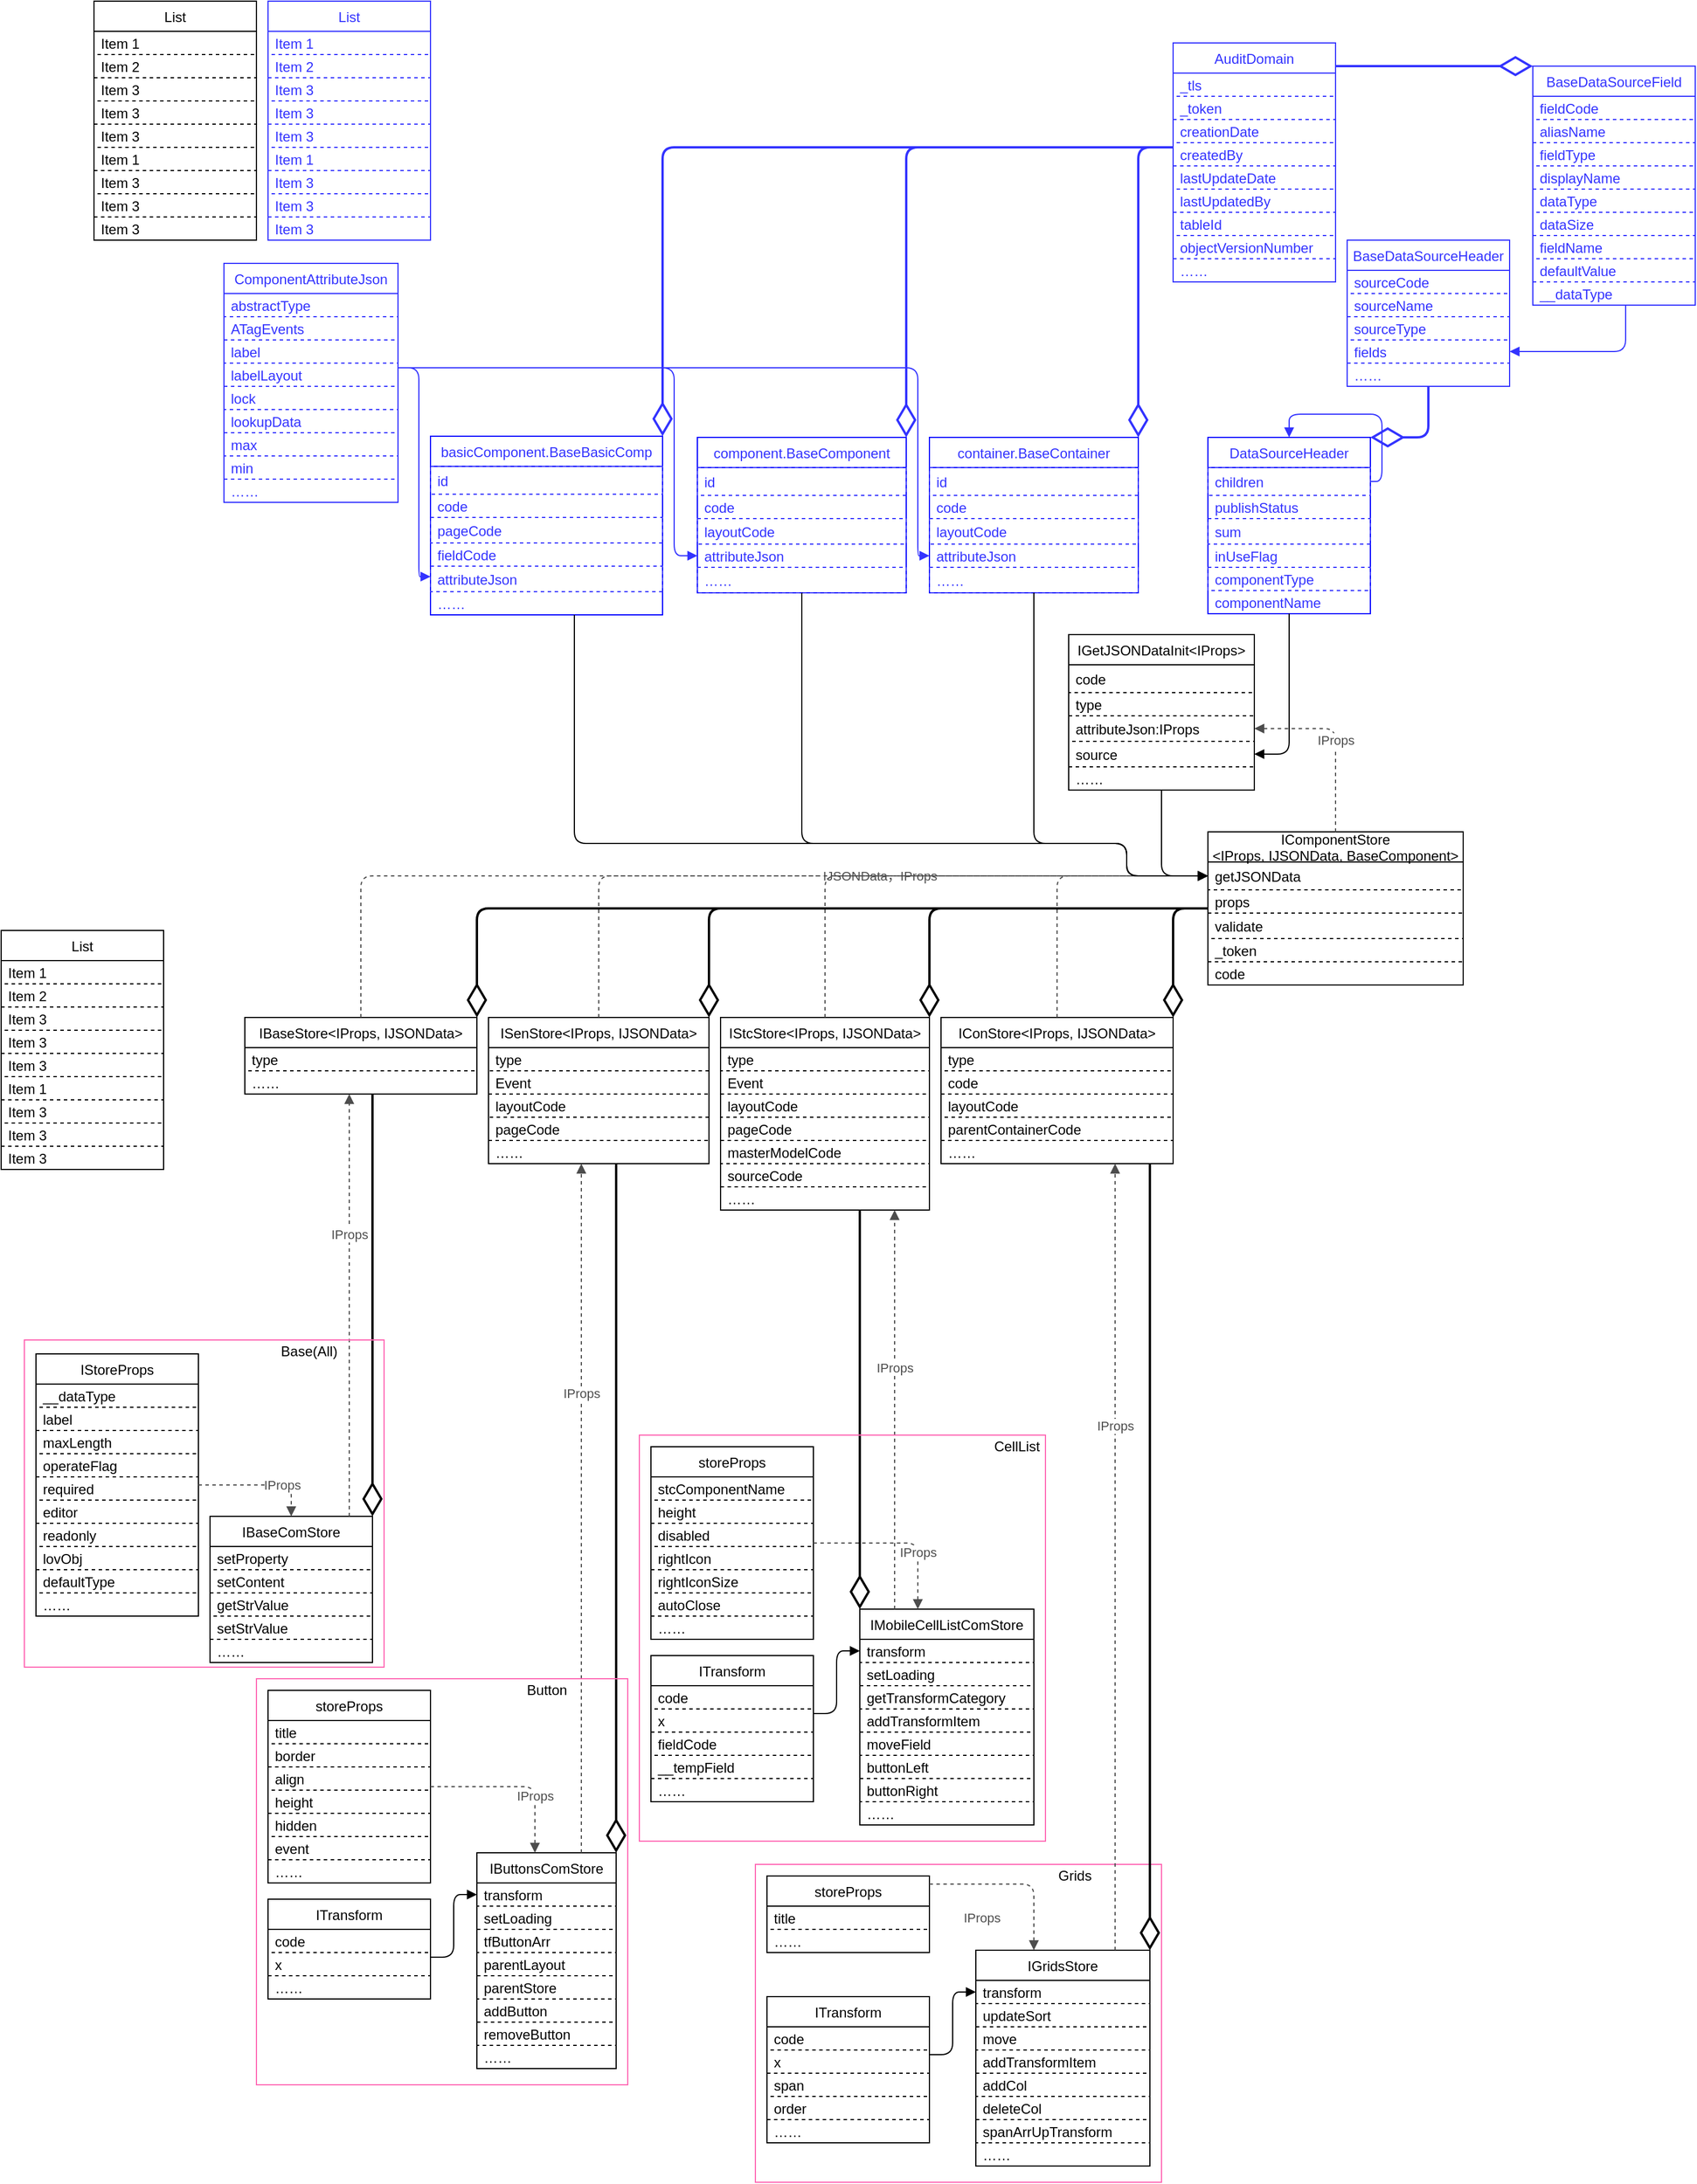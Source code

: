 <mxfile version="14.1.2" type="github">
  <diagram id="7AuxMojkvwGw2Cx3bqcZ" name="Page-1">
    <mxGraphModel dx="2247" dy="1885" grid="1" gridSize="10" guides="1" tooltips="1" connect="1" arrows="1" fold="1" page="1" pageScale="1" pageWidth="827" pageHeight="1169" math="0" shadow="0">
      <root>
        <mxCell id="0" />
        <mxCell id="1" parent="0" />
        <mxCell id="WyFafbCMrrmnB4Sx1nhN-28" value="List" style="swimlane;fontStyle=0;childLayout=stackLayout;horizontal=1;startSize=26;fillColor=none;horizontalStack=0;resizeParent=1;resizeParentMax=0;resizeLast=0;collapsible=1;marginBottom=0;" parent="1" vertex="1">
          <mxGeometry x="-600" y="-216" width="140" height="206" as="geometry" />
        </mxCell>
        <mxCell id="WyFafbCMrrmnB4Sx1nhN-29" value="Item 1" style="text;fillColor=none;align=left;verticalAlign=middle;spacingLeft=4;spacingRight=4;overflow=hidden;rotatable=0;points=[[0,0.5],[1,0.5]];portConstraint=eastwest;dashed=1;strokeColor=#000000;" parent="WyFafbCMrrmnB4Sx1nhN-28" vertex="1">
          <mxGeometry y="26" width="140" height="20" as="geometry" />
        </mxCell>
        <mxCell id="WyFafbCMrrmnB4Sx1nhN-30" value="Item 2" style="text;strokeColor=none;fillColor=none;align=left;verticalAlign=middle;spacingLeft=4;spacingRight=4;overflow=hidden;rotatable=0;points=[[0,0.5],[1,0.5]];portConstraint=eastwest;" parent="WyFafbCMrrmnB4Sx1nhN-28" vertex="1">
          <mxGeometry y="46" width="140" height="20" as="geometry" />
        </mxCell>
        <mxCell id="WyFafbCMrrmnB4Sx1nhN-31" value="Item 3" style="text;fillColor=none;align=left;verticalAlign=middle;spacingLeft=4;spacingRight=4;overflow=hidden;rotatable=0;points=[[0,0.5],[1,0.5]];portConstraint=eastwest;dashed=1;strokeColor=#000000;" parent="WyFafbCMrrmnB4Sx1nhN-28" vertex="1">
          <mxGeometry y="66" width="140" height="20" as="geometry" />
        </mxCell>
        <mxCell id="WyFafbCMrrmnB4Sx1nhN-37" value="Item 3" style="text;strokeColor=none;fillColor=none;align=left;verticalAlign=middle;spacingLeft=4;spacingRight=4;overflow=hidden;rotatable=0;points=[[0,0.5],[1,0.5]];portConstraint=eastwest;" parent="WyFafbCMrrmnB4Sx1nhN-28" vertex="1">
          <mxGeometry y="86" width="140" height="20" as="geometry" />
        </mxCell>
        <mxCell id="WyFafbCMrrmnB4Sx1nhN-38" value="Item 3" style="text;fillColor=none;align=left;verticalAlign=middle;spacingLeft=4;spacingRight=4;overflow=hidden;rotatable=0;points=[[0,0.5],[1,0.5]];portConstraint=eastwest;dashed=1;strokeColor=#000000;" parent="WyFafbCMrrmnB4Sx1nhN-28" vertex="1">
          <mxGeometry y="106" width="140" height="20" as="geometry" />
        </mxCell>
        <mxCell id="WyFafbCMrrmnB4Sx1nhN-87" value="Item 1" style="text;strokeColor=none;fillColor=none;align=left;verticalAlign=middle;spacingLeft=4;spacingRight=4;overflow=hidden;rotatable=0;points=[[0,0.5],[1,0.5]];portConstraint=eastwest;dashed=1;" parent="WyFafbCMrrmnB4Sx1nhN-28" vertex="1">
          <mxGeometry y="126" width="140" height="20" as="geometry" />
        </mxCell>
        <mxCell id="WyFafbCMrrmnB4Sx1nhN-88" value="Item 3" style="text;fillColor=none;align=left;verticalAlign=middle;spacingLeft=4;spacingRight=4;overflow=hidden;rotatable=0;points=[[0,0.5],[1,0.5]];portConstraint=eastwest;dashed=1;strokeColor=#000000;" parent="WyFafbCMrrmnB4Sx1nhN-28" vertex="1">
          <mxGeometry y="146" width="140" height="20" as="geometry" />
        </mxCell>
        <mxCell id="WyFafbCMrrmnB4Sx1nhN-39" value="Item 3" style="text;strokeColor=none;fillColor=none;align=left;verticalAlign=middle;spacingLeft=4;spacingRight=4;overflow=hidden;rotatable=0;points=[[0,0.5],[1,0.5]];portConstraint=eastwest;" parent="WyFafbCMrrmnB4Sx1nhN-28" vertex="1">
          <mxGeometry y="166" width="140" height="20" as="geometry" />
        </mxCell>
        <mxCell id="WyFafbCMrrmnB4Sx1nhN-52" value="Item 3" style="text;fillColor=none;align=left;verticalAlign=middle;spacingLeft=4;spacingRight=4;overflow=hidden;rotatable=0;points=[[0,0.5],[1,0.5]];portConstraint=eastwest;dashed=1;strokeColor=#000000;" parent="WyFafbCMrrmnB4Sx1nhN-28" vertex="1">
          <mxGeometry y="186" width="140" height="20" as="geometry" />
        </mxCell>
        <mxCell id="WyFafbCMrrmnB4Sx1nhN-40" value="IComponentStore&#xa;&lt;IProps, IJSONData, BaseComponent&gt;" style="swimlane;fontStyle=0;childLayout=stackLayout;horizontal=1;startSize=26;fillColor=none;horizontalStack=0;resizeParent=1;resizeParentMax=0;resizeLast=0;collapsible=1;marginBottom=0;glass=0;shadow=0;sketch=0;rounded=0;" parent="1" vertex="1">
          <mxGeometry x="360" y="500" width="220" height="132" as="geometry" />
        </mxCell>
        <mxCell id="WyFafbCMrrmnB4Sx1nhN-41" value="getJSONData" style="text;fillColor=none;align=left;verticalAlign=middle;spacingLeft=4;spacingRight=4;overflow=hidden;rotatable=0;points=[[0,0.5],[1,0.5]];portConstraint=eastwest;dashed=1;perimeterSpacing=0;strokeColor=#000000;" parent="WyFafbCMrrmnB4Sx1nhN-40" vertex="1">
          <mxGeometry y="26" width="220" height="24" as="geometry" />
        </mxCell>
        <mxCell id="WyFafbCMrrmnB4Sx1nhN-42" value="props" style="text;fillColor=none;align=left;verticalAlign=middle;spacingLeft=4;spacingRight=4;overflow=hidden;rotatable=0;points=[[0,0.5],[1,0.5]];portConstraint=eastwest;dashed=1;" parent="WyFafbCMrrmnB4Sx1nhN-40" vertex="1">
          <mxGeometry y="50" width="220" height="20" as="geometry" />
        </mxCell>
        <mxCell id="WyFafbCMrrmnB4Sx1nhN-43" value="validate" style="text;fillColor=none;align=left;verticalAlign=middle;spacingLeft=4;spacingRight=4;overflow=hidden;rotatable=0;points=[[0,0.5],[1,0.5]];portConstraint=eastwest;dashed=1;strokeColor=#000000;" parent="WyFafbCMrrmnB4Sx1nhN-40" vertex="1">
          <mxGeometry y="70" width="220" height="22" as="geometry" />
        </mxCell>
        <mxCell id="WyFafbCMrrmnB4Sx1nhN-44" value="_token" style="text;fillColor=none;align=left;verticalAlign=middle;spacingLeft=4;spacingRight=4;overflow=hidden;rotatable=0;points=[[0,0.5],[1,0.5]];portConstraint=eastwest;dashed=1;" parent="WyFafbCMrrmnB4Sx1nhN-40" vertex="1">
          <mxGeometry y="92" width="220" height="20" as="geometry" />
        </mxCell>
        <mxCell id="WyFafbCMrrmnB4Sx1nhN-45" value="code" style="text;fillColor=none;align=left;verticalAlign=middle;spacingLeft=4;spacingRight=4;overflow=hidden;rotatable=0;points=[[0,0.5],[1,0.5]];portConstraint=eastwest;dashed=1;strokeColor=#000000;" parent="WyFafbCMrrmnB4Sx1nhN-40" vertex="1">
          <mxGeometry y="112" width="220" height="20" as="geometry" />
        </mxCell>
        <mxCell id="WyFafbCMrrmnB4Sx1nhN-54" value="IGetJSONDataInit&lt;IProps&gt;" style="swimlane;fontStyle=0;childLayout=stackLayout;horizontal=1;startSize=26;fillColor=none;horizontalStack=0;resizeParent=1;resizeParentMax=0;resizeLast=0;collapsible=1;marginBottom=0;" parent="1" vertex="1">
          <mxGeometry x="240" y="330" width="160" height="134" as="geometry" />
        </mxCell>
        <mxCell id="WyFafbCMrrmnB4Sx1nhN-55" value="code" style="text;fillColor=none;align=left;verticalAlign=middle;spacingLeft=4;spacingRight=4;overflow=hidden;rotatable=0;points=[[0,0.5],[1,0.5]];portConstraint=eastwest;dashed=1;strokeColor=#000000;" parent="WyFafbCMrrmnB4Sx1nhN-54" vertex="1">
          <mxGeometry y="26" width="160" height="24" as="geometry" />
        </mxCell>
        <mxCell id="WyFafbCMrrmnB4Sx1nhN-56" value="type" style="text;strokeColor=none;fillColor=none;align=left;verticalAlign=middle;spacingLeft=4;spacingRight=4;overflow=hidden;rotatable=0;points=[[0,0.5],[1,0.5]];portConstraint=eastwest;" parent="WyFafbCMrrmnB4Sx1nhN-54" vertex="1">
          <mxGeometry y="50" width="160" height="20" as="geometry" />
        </mxCell>
        <mxCell id="WyFafbCMrrmnB4Sx1nhN-57" value="attributeJson:IProps" style="text;fillColor=none;align=left;verticalAlign=middle;spacingLeft=4;spacingRight=4;overflow=hidden;rotatable=0;points=[[0,0.5],[1,0.5]];portConstraint=eastwest;dashed=1;strokeColor=#000000;" parent="WyFafbCMrrmnB4Sx1nhN-54" vertex="1">
          <mxGeometry y="70" width="160" height="22" as="geometry" />
        </mxCell>
        <mxCell id="WyFafbCMrrmnB4Sx1nhN-68" value="source" style="text;strokeColor=none;fillColor=none;align=left;verticalAlign=middle;spacingLeft=4;spacingRight=4;overflow=hidden;rotatable=0;points=[[0,0.5],[1,0.5]];portConstraint=eastwest;" parent="WyFafbCMrrmnB4Sx1nhN-54" vertex="1">
          <mxGeometry y="92" width="160" height="22" as="geometry" />
        </mxCell>
        <mxCell id="WyFafbCMrrmnB4Sx1nhN-61" value="……" style="text;fillColor=none;align=left;verticalAlign=middle;spacingLeft=4;spacingRight=4;overflow=hidden;rotatable=0;points=[[0,0.5],[1,0.5]];portConstraint=eastwest;dashed=1;strokeColor=#000000;" parent="WyFafbCMrrmnB4Sx1nhN-54" vertex="1">
          <mxGeometry y="114" width="160" height="20" as="geometry" />
        </mxCell>
        <mxCell id="WyFafbCMrrmnB4Sx1nhN-63" value="IProps" style="endArrow=block;endFill=1;endSize=6;html=1;exitX=0.5;exitY=0;exitDx=0;exitDy=0;dashed=1;edgeStyle=orthogonalEdgeStyle;strokeColor=#4D4D4D;fontColor=#4D4D4D;" parent="1" source="WyFafbCMrrmnB4Sx1nhN-40" target="WyFafbCMrrmnB4Sx1nhN-57" edge="1">
          <mxGeometry width="100" relative="1" as="geometry">
            <mxPoint y="371" as="sourcePoint" />
            <mxPoint x="120" y="370" as="targetPoint" />
          </mxGeometry>
        </mxCell>
        <mxCell id="WyFafbCMrrmnB4Sx1nhN-64" value="" style="endArrow=block;endFill=1;endSize=6;html=1;edgeStyle=orthogonalEdgeStyle;" parent="1" source="WyFafbCMrrmnB4Sx1nhN-54" target="WyFafbCMrrmnB4Sx1nhN-41" edge="1">
          <mxGeometry width="100" relative="1" as="geometry">
            <mxPoint x="240" y="571" as="sourcePoint" />
            <mxPoint x="300" y="571" as="targetPoint" />
          </mxGeometry>
        </mxCell>
        <object label="DataSourceHeader" cc="cc" id="WyFafbCMrrmnB4Sx1nhN-75">
          <mxCell style="swimlane;fontStyle=0;childLayout=stackLayout;horizontal=1;startSize=26;fillColor=none;horizontalStack=0;resizeParent=1;resizeParentMax=0;resizeLast=0;collapsible=1;marginBottom=0;strokeColor=#0000FF;fontColor=#3333FF;" parent="1" vertex="1">
            <mxGeometry x="360" y="160" width="140" height="152" as="geometry" />
          </mxCell>
        </object>
        <mxCell id="WyFafbCMrrmnB4Sx1nhN-76" value="children" style="text;fillColor=none;align=left;verticalAlign=middle;spacingLeft=4;spacingRight=4;overflow=hidden;rotatable=0;points=[[0,0.5],[1,0.5]];portConstraint=eastwest;fontColor=#3333FF;dashed=1;strokeColor=#3333FF;" parent="WyFafbCMrrmnB4Sx1nhN-75" vertex="1">
          <mxGeometry y="26" width="140" height="24" as="geometry" />
        </mxCell>
        <mxCell id="WyFafbCMrrmnB4Sx1nhN-77" value="publishStatus" style="text;strokeColor=none;fillColor=none;align=left;verticalAlign=middle;spacingLeft=4;spacingRight=4;overflow=hidden;rotatable=0;points=[[0,0.5],[1,0.5]];portConstraint=eastwest;fontColor=#3333FF;" parent="WyFafbCMrrmnB4Sx1nhN-75" vertex="1">
          <mxGeometry y="50" width="140" height="20" as="geometry" />
        </mxCell>
        <mxCell id="WyFafbCMrrmnB4Sx1nhN-78" value="sum" style="text;fillColor=none;align=left;verticalAlign=middle;spacingLeft=4;spacingRight=4;overflow=hidden;rotatable=0;points=[[0,0.5],[1,0.5]];portConstraint=eastwest;fontColor=#3333FF;dashed=1;strokeColor=#3333FF;" parent="WyFafbCMrrmnB4Sx1nhN-75" vertex="1">
          <mxGeometry y="70" width="140" height="22" as="geometry" />
        </mxCell>
        <mxCell id="WyFafbCMrrmnB4Sx1nhN-79" value="inUseFlag" style="text;strokeColor=none;fillColor=none;align=left;verticalAlign=middle;spacingLeft=4;spacingRight=4;overflow=hidden;rotatable=0;points=[[0,0.5],[1,0.5]];portConstraint=eastwest;fontColor=#3333FF;" parent="WyFafbCMrrmnB4Sx1nhN-75" vertex="1">
          <mxGeometry y="92" width="140" height="20" as="geometry" />
        </mxCell>
        <mxCell id="WyFafbCMrrmnB4Sx1nhN-80" value="componentType" style="text;fillColor=none;align=left;verticalAlign=middle;spacingLeft=4;spacingRight=4;overflow=hidden;rotatable=0;points=[[0,0.5],[1,0.5]];portConstraint=eastwest;fontColor=#3333FF;dashed=1;strokeColor=#3333FF;" parent="WyFafbCMrrmnB4Sx1nhN-75" vertex="1">
          <mxGeometry y="112" width="140" height="20" as="geometry" />
        </mxCell>
        <mxCell id="WyFafbCMrrmnB4Sx1nhN-81" value="componentName" style="text;strokeColor=none;fillColor=none;align=left;verticalAlign=middle;spacingLeft=4;spacingRight=4;overflow=hidden;rotatable=0;points=[[0,0.5],[1,0.5]];portConstraint=eastwest;fontColor=#3333FF;" parent="WyFafbCMrrmnB4Sx1nhN-75" vertex="1">
          <mxGeometry y="132" width="140" height="20" as="geometry" />
        </mxCell>
        <mxCell id="C_I1JzvXgC_tI_1EkkCS-12" value="" style="endArrow=block;endFill=1;endSize=6;html=1;edgeStyle=orthogonalEdgeStyle;strokeColor=#3333FF;exitX=1;exitY=0.5;exitDx=0;exitDy=0;" edge="1" parent="WyFafbCMrrmnB4Sx1nhN-75" source="WyFafbCMrrmnB4Sx1nhN-76" target="WyFafbCMrrmnB4Sx1nhN-75">
          <mxGeometry width="100" relative="1" as="geometry">
            <mxPoint x="80" y="162" as="sourcePoint" />
            <mxPoint x="30" y="343" as="targetPoint" />
            <Array as="points">
              <mxPoint x="150" y="38" />
              <mxPoint x="150" y="-20" />
              <mxPoint x="70" y="-20" />
            </Array>
          </mxGeometry>
        </mxCell>
        <mxCell id="C_I1JzvXgC_tI_1EkkCS-1" value="List" style="swimlane;fontStyle=0;childLayout=stackLayout;horizontal=1;startSize=26;fillColor=none;horizontalStack=0;resizeParent=1;resizeParentMax=0;resizeLast=0;collapsible=1;marginBottom=0;fontColor=#3333FF;strokeColor=#3333FF;" vertex="1" parent="1">
          <mxGeometry x="-450" y="-216" width="140" height="206" as="geometry" />
        </mxCell>
        <mxCell id="C_I1JzvXgC_tI_1EkkCS-2" value="Item 1" style="text;fillColor=none;align=left;verticalAlign=middle;spacingLeft=4;spacingRight=4;overflow=hidden;rotatable=0;points=[[0,0.5],[1,0.5]];portConstraint=eastwest;dashed=1;fontColor=#3333FF;strokeColor=#3333FF;" vertex="1" parent="C_I1JzvXgC_tI_1EkkCS-1">
          <mxGeometry y="26" width="140" height="20" as="geometry" />
        </mxCell>
        <mxCell id="C_I1JzvXgC_tI_1EkkCS-3" value="Item 2" style="text;fillColor=none;align=left;verticalAlign=middle;spacingLeft=4;spacingRight=4;overflow=hidden;rotatable=0;points=[[0,0.5],[1,0.5]];portConstraint=eastwest;fontColor=#3333FF;" vertex="1" parent="C_I1JzvXgC_tI_1EkkCS-1">
          <mxGeometry y="46" width="140" height="20" as="geometry" />
        </mxCell>
        <mxCell id="C_I1JzvXgC_tI_1EkkCS-4" value="Item 3" style="text;fillColor=none;align=left;verticalAlign=middle;spacingLeft=4;spacingRight=4;overflow=hidden;rotatable=0;points=[[0,0.5],[1,0.5]];portConstraint=eastwest;dashed=1;fontColor=#3333FF;strokeColor=#3333FF;" vertex="1" parent="C_I1JzvXgC_tI_1EkkCS-1">
          <mxGeometry y="66" width="140" height="20" as="geometry" />
        </mxCell>
        <mxCell id="C_I1JzvXgC_tI_1EkkCS-5" value="Item 3" style="text;fillColor=none;align=left;verticalAlign=middle;spacingLeft=4;spacingRight=4;overflow=hidden;rotatable=0;points=[[0,0.5],[1,0.5]];portConstraint=eastwest;fontColor=#3333FF;" vertex="1" parent="C_I1JzvXgC_tI_1EkkCS-1">
          <mxGeometry y="86" width="140" height="20" as="geometry" />
        </mxCell>
        <mxCell id="C_I1JzvXgC_tI_1EkkCS-6" value="Item 3" style="text;fillColor=none;align=left;verticalAlign=middle;spacingLeft=4;spacingRight=4;overflow=hidden;rotatable=0;points=[[0,0.5],[1,0.5]];portConstraint=eastwest;dashed=1;fontColor=#3333FF;strokeColor=#3333FF;" vertex="1" parent="C_I1JzvXgC_tI_1EkkCS-1">
          <mxGeometry y="106" width="140" height="20" as="geometry" />
        </mxCell>
        <mxCell id="C_I1JzvXgC_tI_1EkkCS-7" value="Item 1" style="text;fillColor=none;align=left;verticalAlign=middle;spacingLeft=4;spacingRight=4;overflow=hidden;rotatable=0;points=[[0,0.5],[1,0.5]];portConstraint=eastwest;dashed=1;fontColor=#3333FF;" vertex="1" parent="C_I1JzvXgC_tI_1EkkCS-1">
          <mxGeometry y="126" width="140" height="20" as="geometry" />
        </mxCell>
        <mxCell id="C_I1JzvXgC_tI_1EkkCS-8" value="Item 3" style="text;fillColor=none;align=left;verticalAlign=middle;spacingLeft=4;spacingRight=4;overflow=hidden;rotatable=0;points=[[0,0.5],[1,0.5]];portConstraint=eastwest;dashed=1;fontColor=#3333FF;strokeColor=#3333FF;" vertex="1" parent="C_I1JzvXgC_tI_1EkkCS-1">
          <mxGeometry y="146" width="140" height="20" as="geometry" />
        </mxCell>
        <mxCell id="C_I1JzvXgC_tI_1EkkCS-9" value="Item 3" style="text;fillColor=none;align=left;verticalAlign=middle;spacingLeft=4;spacingRight=4;overflow=hidden;rotatable=0;points=[[0,0.5],[1,0.5]];portConstraint=eastwest;fontColor=#3333FF;" vertex="1" parent="C_I1JzvXgC_tI_1EkkCS-1">
          <mxGeometry y="166" width="140" height="20" as="geometry" />
        </mxCell>
        <mxCell id="C_I1JzvXgC_tI_1EkkCS-10" value="Item 3" style="text;fillColor=none;align=left;verticalAlign=middle;spacingLeft=4;spacingRight=4;overflow=hidden;rotatable=0;points=[[0,0.5],[1,0.5]];portConstraint=eastwest;dashed=1;fontColor=#3333FF;strokeColor=#3333FF;" vertex="1" parent="C_I1JzvXgC_tI_1EkkCS-1">
          <mxGeometry y="186" width="140" height="20" as="geometry" />
        </mxCell>
        <mxCell id="C_I1JzvXgC_tI_1EkkCS-11" value="" style="endArrow=block;endFill=1;endSize=6;html=1;edgeStyle=orthogonalEdgeStyle;entryX=1;entryY=0.5;entryDx=0;entryDy=0;" edge="1" parent="1" source="WyFafbCMrrmnB4Sx1nhN-75" target="WyFafbCMrrmnB4Sx1nhN-68">
          <mxGeometry width="100" relative="1" as="geometry">
            <mxPoint x="310" y="444" as="sourcePoint" />
            <mxPoint x="240" y="528" as="targetPoint" />
          </mxGeometry>
        </mxCell>
        <mxCell id="C_I1JzvXgC_tI_1EkkCS-14" value="BaseDataSourceHeader" style="swimlane;fontStyle=0;childLayout=stackLayout;horizontal=1;startSize=26;fillColor=none;horizontalStack=0;resizeParent=1;resizeParentMax=0;resizeLast=0;collapsible=1;marginBottom=0;fontColor=#3333FF;strokeColor=#3333FF;" vertex="1" parent="1">
          <mxGeometry x="480" y="-10" width="140" height="126" as="geometry" />
        </mxCell>
        <mxCell id="C_I1JzvXgC_tI_1EkkCS-15" value="sourceCode" style="text;fillColor=none;align=left;verticalAlign=middle;spacingLeft=4;spacingRight=4;overflow=hidden;rotatable=0;points=[[0,0.5],[1,0.5]];portConstraint=eastwest;dashed=1;fontColor=#3333FF;strokeColor=#3333FF;" vertex="1" parent="C_I1JzvXgC_tI_1EkkCS-14">
          <mxGeometry y="26" width="140" height="20" as="geometry" />
        </mxCell>
        <mxCell id="C_I1JzvXgC_tI_1EkkCS-16" value="sourceName" style="text;fillColor=none;align=left;verticalAlign=middle;spacingLeft=4;spacingRight=4;overflow=hidden;rotatable=0;points=[[0,0.5],[1,0.5]];portConstraint=eastwest;fontColor=#3333FF;" vertex="1" parent="C_I1JzvXgC_tI_1EkkCS-14">
          <mxGeometry y="46" width="140" height="20" as="geometry" />
        </mxCell>
        <mxCell id="C_I1JzvXgC_tI_1EkkCS-17" value="sourceType" style="text;fillColor=none;align=left;verticalAlign=middle;spacingLeft=4;spacingRight=4;overflow=hidden;rotatable=0;points=[[0,0.5],[1,0.5]];portConstraint=eastwest;dashed=1;fontColor=#3333FF;strokeColor=#3333FF;" vertex="1" parent="C_I1JzvXgC_tI_1EkkCS-14">
          <mxGeometry y="66" width="140" height="20" as="geometry" />
        </mxCell>
        <mxCell id="C_I1JzvXgC_tI_1EkkCS-18" value="fields" style="text;fillColor=none;align=left;verticalAlign=middle;spacingLeft=4;spacingRight=4;overflow=hidden;rotatable=0;points=[[0,0.5],[1,0.5]];portConstraint=eastwest;fontColor=#3333FF;" vertex="1" parent="C_I1JzvXgC_tI_1EkkCS-14">
          <mxGeometry y="86" width="140" height="20" as="geometry" />
        </mxCell>
        <mxCell id="C_I1JzvXgC_tI_1EkkCS-19" value="……" style="text;fillColor=none;align=left;verticalAlign=middle;spacingLeft=4;spacingRight=4;overflow=hidden;rotatable=0;points=[[0,0.5],[1,0.5]];portConstraint=eastwest;dashed=1;fontColor=#3333FF;strokeColor=#3333FF;" vertex="1" parent="C_I1JzvXgC_tI_1EkkCS-14">
          <mxGeometry y="106" width="140" height="20" as="geometry" />
        </mxCell>
        <mxCell id="C_I1JzvXgC_tI_1EkkCS-38" value="" style="endArrow=diamondThin;endFill=0;endSize=24;html=1;strokeWidth=2;fontColor=#808080;edgeStyle=orthogonalEdgeStyle;strokeColor=#3333FF;entryX=1;entryY=0;entryDx=0;entryDy=0;" edge="1" parent="1" source="C_I1JzvXgC_tI_1EkkCS-14" target="WyFafbCMrrmnB4Sx1nhN-75">
          <mxGeometry width="160" relative="1" as="geometry">
            <mxPoint x="50" y="293.556" as="sourcePoint" />
            <mxPoint x="210" y="290" as="targetPoint" />
            <Array as="points">
              <mxPoint x="550" y="160" />
            </Array>
          </mxGeometry>
        </mxCell>
        <mxCell id="C_I1JzvXgC_tI_1EkkCS-39" value="BaseDataSourceField" style="swimlane;fontStyle=0;childLayout=stackLayout;horizontal=1;startSize=26;fillColor=none;horizontalStack=0;resizeParent=1;resizeParentMax=0;resizeLast=0;collapsible=1;marginBottom=0;fontColor=#3333FF;strokeColor=#3333FF;" vertex="1" parent="1">
          <mxGeometry x="640" y="-160" width="140" height="206" as="geometry" />
        </mxCell>
        <mxCell id="C_I1JzvXgC_tI_1EkkCS-40" value="fieldCode" style="text;fillColor=none;align=left;verticalAlign=middle;spacingLeft=4;spacingRight=4;overflow=hidden;rotatable=0;points=[[0,0.5],[1,0.5]];portConstraint=eastwest;dashed=1;fontColor=#3333FF;strokeColor=#3333FF;" vertex="1" parent="C_I1JzvXgC_tI_1EkkCS-39">
          <mxGeometry y="26" width="140" height="20" as="geometry" />
        </mxCell>
        <mxCell id="C_I1JzvXgC_tI_1EkkCS-41" value="aliasName" style="text;fillColor=none;align=left;verticalAlign=middle;spacingLeft=4;spacingRight=4;overflow=hidden;rotatable=0;points=[[0,0.5],[1,0.5]];portConstraint=eastwest;fontColor=#3333FF;" vertex="1" parent="C_I1JzvXgC_tI_1EkkCS-39">
          <mxGeometry y="46" width="140" height="20" as="geometry" />
        </mxCell>
        <mxCell id="C_I1JzvXgC_tI_1EkkCS-42" value="fieldType" style="text;fillColor=none;align=left;verticalAlign=middle;spacingLeft=4;spacingRight=4;overflow=hidden;rotatable=0;points=[[0,0.5],[1,0.5]];portConstraint=eastwest;dashed=1;fontColor=#3333FF;strokeColor=#3333FF;" vertex="1" parent="C_I1JzvXgC_tI_1EkkCS-39">
          <mxGeometry y="66" width="140" height="20" as="geometry" />
        </mxCell>
        <mxCell id="C_I1JzvXgC_tI_1EkkCS-43" value="displayName" style="text;fillColor=none;align=left;verticalAlign=middle;spacingLeft=4;spacingRight=4;overflow=hidden;rotatable=0;points=[[0,0.5],[1,0.5]];portConstraint=eastwest;fontColor=#3333FF;" vertex="1" parent="C_I1JzvXgC_tI_1EkkCS-39">
          <mxGeometry y="86" width="140" height="20" as="geometry" />
        </mxCell>
        <mxCell id="C_I1JzvXgC_tI_1EkkCS-44" value="dataType" style="text;fillColor=none;align=left;verticalAlign=middle;spacingLeft=4;spacingRight=4;overflow=hidden;rotatable=0;points=[[0,0.5],[1,0.5]];portConstraint=eastwest;dashed=1;fontColor=#3333FF;strokeColor=#3333FF;" vertex="1" parent="C_I1JzvXgC_tI_1EkkCS-39">
          <mxGeometry y="106" width="140" height="20" as="geometry" />
        </mxCell>
        <mxCell id="C_I1JzvXgC_tI_1EkkCS-45" value="dataSize" style="text;fillColor=none;align=left;verticalAlign=middle;spacingLeft=4;spacingRight=4;overflow=hidden;rotatable=0;points=[[0,0.5],[1,0.5]];portConstraint=eastwest;dashed=1;fontColor=#3333FF;" vertex="1" parent="C_I1JzvXgC_tI_1EkkCS-39">
          <mxGeometry y="126" width="140" height="20" as="geometry" />
        </mxCell>
        <mxCell id="C_I1JzvXgC_tI_1EkkCS-46" value="fieldName" style="text;fillColor=none;align=left;verticalAlign=middle;spacingLeft=4;spacingRight=4;overflow=hidden;rotatable=0;points=[[0,0.5],[1,0.5]];portConstraint=eastwest;dashed=1;fontColor=#3333FF;strokeColor=#3333FF;" vertex="1" parent="C_I1JzvXgC_tI_1EkkCS-39">
          <mxGeometry y="146" width="140" height="20" as="geometry" />
        </mxCell>
        <mxCell id="C_I1JzvXgC_tI_1EkkCS-47" value="defaultValue" style="text;fillColor=none;align=left;verticalAlign=middle;spacingLeft=4;spacingRight=4;overflow=hidden;rotatable=0;points=[[0,0.5],[1,0.5]];portConstraint=eastwest;fontColor=#3333FF;" vertex="1" parent="C_I1JzvXgC_tI_1EkkCS-39">
          <mxGeometry y="166" width="140" height="20" as="geometry" />
        </mxCell>
        <mxCell id="C_I1JzvXgC_tI_1EkkCS-48" value="__dataType" style="text;fillColor=none;align=left;verticalAlign=middle;spacingLeft=4;spacingRight=4;overflow=hidden;rotatable=0;points=[[0,0.5],[1,0.5]];portConstraint=eastwest;dashed=1;fontColor=#3333FF;strokeColor=#3333FF;" vertex="1" parent="C_I1JzvXgC_tI_1EkkCS-39">
          <mxGeometry y="186" width="140" height="20" as="geometry" />
        </mxCell>
        <mxCell id="C_I1JzvXgC_tI_1EkkCS-49" value="" style="endArrow=block;endFill=1;endSize=6;html=1;edgeStyle=orthogonalEdgeStyle;strokeColor=#3333FF;" edge="1" parent="1" source="C_I1JzvXgC_tI_1EkkCS-39" target="C_I1JzvXgC_tI_1EkkCS-18">
          <mxGeometry width="100" relative="1" as="geometry">
            <mxPoint x="510" y="178" as="sourcePoint" />
            <mxPoint x="440" y="140" as="targetPoint" />
            <Array as="points">
              <mxPoint x="720" y="86" />
            </Array>
          </mxGeometry>
        </mxCell>
        <mxCell id="C_I1JzvXgC_tI_1EkkCS-51" value="AuditDomain" style="swimlane;fontStyle=0;childLayout=stackLayout;horizontal=1;startSize=26;fillColor=none;horizontalStack=0;resizeParent=1;resizeParentMax=0;resizeLast=0;collapsible=1;marginBottom=0;fontColor=#3333FF;strokeColor=#3333FF;" vertex="1" parent="1">
          <mxGeometry x="330" y="-180" width="140" height="206" as="geometry" />
        </mxCell>
        <mxCell id="C_I1JzvXgC_tI_1EkkCS-52" value="_tls" style="text;fillColor=none;align=left;verticalAlign=middle;spacingLeft=4;spacingRight=4;overflow=hidden;rotatable=0;points=[[0,0.5],[1,0.5]];portConstraint=eastwest;dashed=1;fontColor=#3333FF;strokeColor=#3333FF;" vertex="1" parent="C_I1JzvXgC_tI_1EkkCS-51">
          <mxGeometry y="26" width="140" height="20" as="geometry" />
        </mxCell>
        <mxCell id="C_I1JzvXgC_tI_1EkkCS-53" value="_token" style="text;fillColor=none;align=left;verticalAlign=middle;spacingLeft=4;spacingRight=4;overflow=hidden;rotatable=0;points=[[0,0.5],[1,0.5]];portConstraint=eastwest;fontColor=#3333FF;" vertex="1" parent="C_I1JzvXgC_tI_1EkkCS-51">
          <mxGeometry y="46" width="140" height="20" as="geometry" />
        </mxCell>
        <mxCell id="C_I1JzvXgC_tI_1EkkCS-54" value="creationDate" style="text;fillColor=none;align=left;verticalAlign=middle;spacingLeft=4;spacingRight=4;overflow=hidden;rotatable=0;points=[[0,0.5],[1,0.5]];portConstraint=eastwest;dashed=1;fontColor=#3333FF;strokeColor=#3333FF;" vertex="1" parent="C_I1JzvXgC_tI_1EkkCS-51">
          <mxGeometry y="66" width="140" height="20" as="geometry" />
        </mxCell>
        <mxCell id="C_I1JzvXgC_tI_1EkkCS-55" value="createdBy" style="text;fillColor=none;align=left;verticalAlign=middle;spacingLeft=4;spacingRight=4;overflow=hidden;rotatable=0;points=[[0,0.5],[1,0.5]];portConstraint=eastwest;fontColor=#3333FF;" vertex="1" parent="C_I1JzvXgC_tI_1EkkCS-51">
          <mxGeometry y="86" width="140" height="20" as="geometry" />
        </mxCell>
        <mxCell id="C_I1JzvXgC_tI_1EkkCS-56" value="lastUpdateDate" style="text;fillColor=none;align=left;verticalAlign=middle;spacingLeft=4;spacingRight=4;overflow=hidden;rotatable=0;points=[[0,0.5],[1,0.5]];portConstraint=eastwest;dashed=1;fontColor=#3333FF;strokeColor=#3333FF;" vertex="1" parent="C_I1JzvXgC_tI_1EkkCS-51">
          <mxGeometry y="106" width="140" height="20" as="geometry" />
        </mxCell>
        <mxCell id="C_I1JzvXgC_tI_1EkkCS-57" value="lastUpdatedBy" style="text;fillColor=none;align=left;verticalAlign=middle;spacingLeft=4;spacingRight=4;overflow=hidden;rotatable=0;points=[[0,0.5],[1,0.5]];portConstraint=eastwest;dashed=1;fontColor=#3333FF;" vertex="1" parent="C_I1JzvXgC_tI_1EkkCS-51">
          <mxGeometry y="126" width="140" height="20" as="geometry" />
        </mxCell>
        <mxCell id="C_I1JzvXgC_tI_1EkkCS-58" value="tableId" style="text;fillColor=none;align=left;verticalAlign=middle;spacingLeft=4;spacingRight=4;overflow=hidden;rotatable=0;points=[[0,0.5],[1,0.5]];portConstraint=eastwest;dashed=1;fontColor=#3333FF;strokeColor=#3333FF;" vertex="1" parent="C_I1JzvXgC_tI_1EkkCS-51">
          <mxGeometry y="146" width="140" height="20" as="geometry" />
        </mxCell>
        <mxCell id="C_I1JzvXgC_tI_1EkkCS-59" value="objectVersionNumber" style="text;fillColor=none;align=left;verticalAlign=middle;spacingLeft=4;spacingRight=4;overflow=hidden;rotatable=0;points=[[0,0.5],[1,0.5]];portConstraint=eastwest;fontColor=#3333FF;" vertex="1" parent="C_I1JzvXgC_tI_1EkkCS-51">
          <mxGeometry y="166" width="140" height="20" as="geometry" />
        </mxCell>
        <mxCell id="C_I1JzvXgC_tI_1EkkCS-60" value="……" style="text;fillColor=none;align=left;verticalAlign=middle;spacingLeft=4;spacingRight=4;overflow=hidden;rotatable=0;points=[[0,0.5],[1,0.5]];portConstraint=eastwest;dashed=1;fontColor=#3333FF;strokeColor=#3333FF;" vertex="1" parent="C_I1JzvXgC_tI_1EkkCS-51">
          <mxGeometry y="186" width="140" height="20" as="geometry" />
        </mxCell>
        <mxCell id="C_I1JzvXgC_tI_1EkkCS-61" value="" style="endArrow=diamondThin;endFill=0;endSize=24;html=1;strokeWidth=2;fontColor=#808080;edgeStyle=orthogonalEdgeStyle;strokeColor=#3333FF;entryX=0;entryY=0;entryDx=0;entryDy=0;" edge="1" parent="1" source="C_I1JzvXgC_tI_1EkkCS-51" target="C_I1JzvXgC_tI_1EkkCS-39">
          <mxGeometry width="160" relative="1" as="geometry">
            <mxPoint x="560" y="126" as="sourcePoint" />
            <mxPoint x="510" y="180" as="targetPoint" />
            <Array as="points">
              <mxPoint x="520" y="-160" />
              <mxPoint x="520" y="-160" />
            </Array>
          </mxGeometry>
        </mxCell>
        <object label="component.BaseComponent" cc="cc" id="C_I1JzvXgC_tI_1EkkCS-62">
          <mxCell style="swimlane;fontStyle=0;childLayout=stackLayout;horizontal=1;startSize=26;fillColor=none;horizontalStack=0;resizeParent=1;resizeParentMax=0;resizeLast=0;collapsible=1;marginBottom=0;strokeColor=#0000FF;fontColor=#3333FF;" vertex="1" parent="1">
            <mxGeometry x="-80" y="160" width="180" height="134" as="geometry" />
          </mxCell>
        </object>
        <mxCell id="C_I1JzvXgC_tI_1EkkCS-63" value="id" style="text;fillColor=none;align=left;verticalAlign=middle;spacingLeft=4;spacingRight=4;overflow=hidden;rotatable=0;points=[[0,0.5],[1,0.5]];portConstraint=eastwest;fontColor=#3333FF;dashed=1;strokeColor=#3333FF;" vertex="1" parent="C_I1JzvXgC_tI_1EkkCS-62">
          <mxGeometry y="26" width="180" height="24" as="geometry" />
        </mxCell>
        <mxCell id="C_I1JzvXgC_tI_1EkkCS-64" value="code" style="text;strokeColor=none;fillColor=none;align=left;verticalAlign=middle;spacingLeft=4;spacingRight=4;overflow=hidden;rotatable=0;points=[[0,0.5],[1,0.5]];portConstraint=eastwest;fontColor=#3333FF;" vertex="1" parent="C_I1JzvXgC_tI_1EkkCS-62">
          <mxGeometry y="50" width="180" height="20" as="geometry" />
        </mxCell>
        <mxCell id="C_I1JzvXgC_tI_1EkkCS-65" value="layoutCode" style="text;fillColor=none;align=left;verticalAlign=middle;spacingLeft=4;spacingRight=4;overflow=hidden;rotatable=0;points=[[0,0.5],[1,0.5]];portConstraint=eastwest;fontColor=#3333FF;dashed=1;strokeColor=#3333FF;" vertex="1" parent="C_I1JzvXgC_tI_1EkkCS-62">
          <mxGeometry y="70" width="180" height="22" as="geometry" />
        </mxCell>
        <mxCell id="C_I1JzvXgC_tI_1EkkCS-68" value="attributeJson" style="text;strokeColor=none;fillColor=none;align=left;verticalAlign=middle;spacingLeft=4;spacingRight=4;overflow=hidden;rotatable=0;points=[[0,0.5],[1,0.5]];portConstraint=eastwest;fontColor=#3333FF;" vertex="1" parent="C_I1JzvXgC_tI_1EkkCS-62">
          <mxGeometry y="92" width="180" height="20" as="geometry" />
        </mxCell>
        <mxCell id="C_I1JzvXgC_tI_1EkkCS-152" value="……" style="text;fillColor=none;align=left;verticalAlign=middle;spacingLeft=4;spacingRight=4;overflow=hidden;rotatable=0;points=[[0,0.5],[1,0.5]];portConstraint=eastwest;fontColor=#3333FF;dashed=1;strokeColor=#3333FF;" vertex="1" parent="C_I1JzvXgC_tI_1EkkCS-62">
          <mxGeometry y="112" width="180" height="22" as="geometry" />
        </mxCell>
        <object label="basicComponent.BaseBasicComp" cc="cc" id="C_I1JzvXgC_tI_1EkkCS-70">
          <mxCell style="swimlane;fontStyle=0;childLayout=stackLayout;horizontal=1;startSize=26;fillColor=none;horizontalStack=0;resizeParent=1;resizeParentMax=0;resizeLast=0;collapsible=1;marginBottom=0;strokeColor=#0000FF;fontColor=#3333FF;" vertex="1" parent="1">
            <mxGeometry x="-310" y="159" width="200" height="154" as="geometry" />
          </mxCell>
        </object>
        <mxCell id="C_I1JzvXgC_tI_1EkkCS-71" value="id" style="text;fillColor=none;align=left;verticalAlign=middle;spacingLeft=4;spacingRight=4;overflow=hidden;rotatable=0;points=[[0,0.5],[1,0.5]];portConstraint=eastwest;fontColor=#3333FF;dashed=1;strokeColor=#3333FF;" vertex="1" parent="C_I1JzvXgC_tI_1EkkCS-70">
          <mxGeometry y="26" width="200" height="24" as="geometry" />
        </mxCell>
        <mxCell id="C_I1JzvXgC_tI_1EkkCS-72" value="code" style="text;strokeColor=none;fillColor=none;align=left;verticalAlign=middle;spacingLeft=4;spacingRight=4;overflow=hidden;rotatable=0;points=[[0,0.5],[1,0.5]];portConstraint=eastwest;fontColor=#3333FF;" vertex="1" parent="C_I1JzvXgC_tI_1EkkCS-70">
          <mxGeometry y="50" width="200" height="20" as="geometry" />
        </mxCell>
        <mxCell id="C_I1JzvXgC_tI_1EkkCS-73" value="pageCode" style="text;fillColor=none;align=left;verticalAlign=middle;spacingLeft=4;spacingRight=4;overflow=hidden;rotatable=0;points=[[0,0.5],[1,0.5]];portConstraint=eastwest;fontColor=#3333FF;dashed=1;strokeColor=#3333FF;" vertex="1" parent="C_I1JzvXgC_tI_1EkkCS-70">
          <mxGeometry y="70" width="200" height="22" as="geometry" />
        </mxCell>
        <mxCell id="C_I1JzvXgC_tI_1EkkCS-80" value="fieldCode" style="text;strokeColor=none;fillColor=none;align=left;verticalAlign=middle;spacingLeft=4;spacingRight=4;overflow=hidden;rotatable=0;points=[[0,0.5],[1,0.5]];portConstraint=eastwest;fontColor=#3333FF;" vertex="1" parent="C_I1JzvXgC_tI_1EkkCS-70">
          <mxGeometry y="92" width="200" height="20" as="geometry" />
        </mxCell>
        <mxCell id="C_I1JzvXgC_tI_1EkkCS-81" value="attributeJson" style="text;fillColor=none;align=left;verticalAlign=middle;spacingLeft=4;spacingRight=4;overflow=hidden;rotatable=0;points=[[0,0.5],[1,0.5]];portConstraint=eastwest;fontColor=#3333FF;dashed=1;strokeColor=#3333FF;" vertex="1" parent="C_I1JzvXgC_tI_1EkkCS-70">
          <mxGeometry y="112" width="200" height="22" as="geometry" />
        </mxCell>
        <mxCell id="C_I1JzvXgC_tI_1EkkCS-150" value="……" style="text;strokeColor=none;fillColor=none;align=left;verticalAlign=middle;spacingLeft=4;spacingRight=4;overflow=hidden;rotatable=0;points=[[0,0.5],[1,0.5]];portConstraint=eastwest;fontColor=#3333FF;" vertex="1" parent="C_I1JzvXgC_tI_1EkkCS-70">
          <mxGeometry y="134" width="200" height="20" as="geometry" />
        </mxCell>
        <object label="container.BaseContainer" cc="cc" id="C_I1JzvXgC_tI_1EkkCS-82">
          <mxCell style="swimlane;fontStyle=0;childLayout=stackLayout;horizontal=1;startSize=26;fillColor=none;horizontalStack=0;resizeParent=1;resizeParentMax=0;resizeLast=0;collapsible=1;marginBottom=0;strokeColor=#0000FF;fontColor=#3333FF;" vertex="1" parent="1">
            <mxGeometry x="120" y="160" width="180" height="134" as="geometry" />
          </mxCell>
        </object>
        <mxCell id="C_I1JzvXgC_tI_1EkkCS-83" value="id" style="text;fillColor=none;align=left;verticalAlign=middle;spacingLeft=4;spacingRight=4;overflow=hidden;rotatable=0;points=[[0,0.5],[1,0.5]];portConstraint=eastwest;fontColor=#3333FF;dashed=1;strokeColor=#3333FF;" vertex="1" parent="C_I1JzvXgC_tI_1EkkCS-82">
          <mxGeometry y="26" width="180" height="24" as="geometry" />
        </mxCell>
        <mxCell id="C_I1JzvXgC_tI_1EkkCS-84" value="code" style="text;strokeColor=none;fillColor=none;align=left;verticalAlign=middle;spacingLeft=4;spacingRight=4;overflow=hidden;rotatable=0;points=[[0,0.5],[1,0.5]];portConstraint=eastwest;fontColor=#3333FF;" vertex="1" parent="C_I1JzvXgC_tI_1EkkCS-82">
          <mxGeometry y="50" width="180" height="20" as="geometry" />
        </mxCell>
        <mxCell id="C_I1JzvXgC_tI_1EkkCS-85" value="layoutCode" style="text;fillColor=none;align=left;verticalAlign=middle;spacingLeft=4;spacingRight=4;overflow=hidden;rotatable=0;points=[[0,0.5],[1,0.5]];portConstraint=eastwest;fontColor=#3333FF;dashed=1;strokeColor=#3333FF;" vertex="1" parent="C_I1JzvXgC_tI_1EkkCS-82">
          <mxGeometry y="70" width="180" height="22" as="geometry" />
        </mxCell>
        <mxCell id="C_I1JzvXgC_tI_1EkkCS-86" value="attributeJson" style="text;strokeColor=none;fillColor=none;align=left;verticalAlign=middle;spacingLeft=4;spacingRight=4;overflow=hidden;rotatable=0;points=[[0,0.5],[1,0.5]];portConstraint=eastwest;fontColor=#3333FF;" vertex="1" parent="C_I1JzvXgC_tI_1EkkCS-82">
          <mxGeometry y="92" width="180" height="20" as="geometry" />
        </mxCell>
        <mxCell id="C_I1JzvXgC_tI_1EkkCS-153" value="……" style="text;fillColor=none;align=left;verticalAlign=middle;spacingLeft=4;spacingRight=4;overflow=hidden;rotatable=0;points=[[0,0.5],[1,0.5]];portConstraint=eastwest;fontColor=#3333FF;dashed=1;strokeColor=#3333FF;" vertex="1" parent="C_I1JzvXgC_tI_1EkkCS-82">
          <mxGeometry y="112" width="180" height="22" as="geometry" />
        </mxCell>
        <mxCell id="C_I1JzvXgC_tI_1EkkCS-87" value="" style="endArrow=diamondThin;endFill=0;endSize=24;html=1;strokeWidth=2;fontColor=#808080;edgeStyle=orthogonalEdgeStyle;strokeColor=#3333FF;entryX=1;entryY=0;entryDx=0;entryDy=0;" edge="1" parent="1" source="C_I1JzvXgC_tI_1EkkCS-51" target="C_I1JzvXgC_tI_1EkkCS-82">
          <mxGeometry width="160" relative="1" as="geometry">
            <mxPoint x="490" y="-190" as="sourcePoint" />
            <mxPoint x="650" y="-150" as="targetPoint" />
            <Array as="points">
              <mxPoint x="300" y="-90" />
            </Array>
          </mxGeometry>
        </mxCell>
        <mxCell id="C_I1JzvXgC_tI_1EkkCS-88" value="" style="endArrow=diamondThin;endFill=0;endSize=24;html=1;strokeWidth=2;fontColor=#808080;edgeStyle=orthogonalEdgeStyle;strokeColor=#3333FF;entryX=1;entryY=0;entryDx=0;entryDy=0;" edge="1" parent="1" source="C_I1JzvXgC_tI_1EkkCS-51" target="C_I1JzvXgC_tI_1EkkCS-62">
          <mxGeometry width="160" relative="1" as="geometry">
            <mxPoint x="350" y="-180" as="sourcePoint" />
            <mxPoint x="310" y="170" as="targetPoint" />
            <Array as="points">
              <mxPoint x="100" y="-90" />
            </Array>
          </mxGeometry>
        </mxCell>
        <mxCell id="C_I1JzvXgC_tI_1EkkCS-89" value="" style="endArrow=diamondThin;endFill=0;endSize=24;html=1;strokeWidth=2;fontColor=#808080;edgeStyle=orthogonalEdgeStyle;strokeColor=#3333FF;entryX=1;entryY=0;entryDx=0;entryDy=0;" edge="1" parent="1" source="C_I1JzvXgC_tI_1EkkCS-51" target="C_I1JzvXgC_tI_1EkkCS-70">
          <mxGeometry width="160" relative="1" as="geometry">
            <mxPoint x="350" y="-180" as="sourcePoint" />
            <mxPoint x="120" y="170" as="targetPoint" />
            <Array as="points">
              <mxPoint x="-110" y="-90" />
            </Array>
          </mxGeometry>
        </mxCell>
        <mxCell id="C_I1JzvXgC_tI_1EkkCS-90" value="IConStore&lt;IProps, IJSONData&gt;" style="swimlane;fontStyle=0;childLayout=stackLayout;horizontal=1;startSize=26;fillColor=none;horizontalStack=0;resizeParent=1;resizeParentMax=0;resizeLast=0;collapsible=1;marginBottom=0;" vertex="1" parent="1">
          <mxGeometry x="130" y="660" width="200" height="126" as="geometry" />
        </mxCell>
        <mxCell id="C_I1JzvXgC_tI_1EkkCS-91" value="type" style="text;fillColor=none;align=left;verticalAlign=middle;spacingLeft=4;spacingRight=4;overflow=hidden;rotatable=0;points=[[0,0.5],[1,0.5]];portConstraint=eastwest;dashed=1;strokeColor=#000000;" vertex="1" parent="C_I1JzvXgC_tI_1EkkCS-90">
          <mxGeometry y="26" width="200" height="20" as="geometry" />
        </mxCell>
        <mxCell id="C_I1JzvXgC_tI_1EkkCS-92" value="code" style="text;strokeColor=none;fillColor=none;align=left;verticalAlign=middle;spacingLeft=4;spacingRight=4;overflow=hidden;rotatable=0;points=[[0,0.5],[1,0.5]];portConstraint=eastwest;" vertex="1" parent="C_I1JzvXgC_tI_1EkkCS-90">
          <mxGeometry y="46" width="200" height="20" as="geometry" />
        </mxCell>
        <mxCell id="C_I1JzvXgC_tI_1EkkCS-93" value="layoutCode" style="text;fillColor=none;align=left;verticalAlign=middle;spacingLeft=4;spacingRight=4;overflow=hidden;rotatable=0;points=[[0,0.5],[1,0.5]];portConstraint=eastwest;dashed=1;strokeColor=#000000;" vertex="1" parent="C_I1JzvXgC_tI_1EkkCS-90">
          <mxGeometry y="66" width="200" height="20" as="geometry" />
        </mxCell>
        <mxCell id="C_I1JzvXgC_tI_1EkkCS-94" value="parentContainerCode" style="text;strokeColor=none;fillColor=none;align=left;verticalAlign=middle;spacingLeft=4;spacingRight=4;overflow=hidden;rotatable=0;points=[[0,0.5],[1,0.5]];portConstraint=eastwest;" vertex="1" parent="C_I1JzvXgC_tI_1EkkCS-90">
          <mxGeometry y="86" width="200" height="20" as="geometry" />
        </mxCell>
        <mxCell id="C_I1JzvXgC_tI_1EkkCS-97" value="……" style="text;fillColor=none;align=left;verticalAlign=middle;spacingLeft=4;spacingRight=4;overflow=hidden;rotatable=0;points=[[0,0.5],[1,0.5]];portConstraint=eastwest;dashed=1;strokeColor=#000000;" vertex="1" parent="C_I1JzvXgC_tI_1EkkCS-90">
          <mxGeometry y="106" width="200" height="20" as="geometry" />
        </mxCell>
        <mxCell id="C_I1JzvXgC_tI_1EkkCS-100" value="IStcStore&lt;IProps, IJSONData&gt;" style="swimlane;fontStyle=0;childLayout=stackLayout;horizontal=1;startSize=26;fillColor=none;horizontalStack=0;resizeParent=1;resizeParentMax=0;resizeLast=0;collapsible=1;marginBottom=0;" vertex="1" parent="1">
          <mxGeometry x="-60" y="660" width="180" height="166" as="geometry" />
        </mxCell>
        <mxCell id="C_I1JzvXgC_tI_1EkkCS-101" value="type" style="text;fillColor=none;align=left;verticalAlign=middle;spacingLeft=4;spacingRight=4;overflow=hidden;rotatable=0;points=[[0,0.5],[1,0.5]];portConstraint=eastwest;dashed=1;strokeColor=#000000;" vertex="1" parent="C_I1JzvXgC_tI_1EkkCS-100">
          <mxGeometry y="26" width="180" height="20" as="geometry" />
        </mxCell>
        <mxCell id="C_I1JzvXgC_tI_1EkkCS-102" value="Event" style="text;strokeColor=none;fillColor=none;align=left;verticalAlign=middle;spacingLeft=4;spacingRight=4;overflow=hidden;rotatable=0;points=[[0,0.5],[1,0.5]];portConstraint=eastwest;" vertex="1" parent="C_I1JzvXgC_tI_1EkkCS-100">
          <mxGeometry y="46" width="180" height="20" as="geometry" />
        </mxCell>
        <mxCell id="C_I1JzvXgC_tI_1EkkCS-103" value="layoutCode" style="text;fillColor=none;align=left;verticalAlign=middle;spacingLeft=4;spacingRight=4;overflow=hidden;rotatable=0;points=[[0,0.5],[1,0.5]];portConstraint=eastwest;dashed=1;strokeColor=#000000;" vertex="1" parent="C_I1JzvXgC_tI_1EkkCS-100">
          <mxGeometry y="66" width="180" height="20" as="geometry" />
        </mxCell>
        <mxCell id="C_I1JzvXgC_tI_1EkkCS-104" value="pageCode" style="text;strokeColor=none;fillColor=none;align=left;verticalAlign=middle;spacingLeft=4;spacingRight=4;overflow=hidden;rotatable=0;points=[[0,0.5],[1,0.5]];portConstraint=eastwest;" vertex="1" parent="C_I1JzvXgC_tI_1EkkCS-100">
          <mxGeometry y="86" width="180" height="20" as="geometry" />
        </mxCell>
        <mxCell id="C_I1JzvXgC_tI_1EkkCS-105" value="masterModelCode" style="text;fillColor=none;align=left;verticalAlign=middle;spacingLeft=4;spacingRight=4;overflow=hidden;rotatable=0;points=[[0,0.5],[1,0.5]];portConstraint=eastwest;dashed=1;strokeColor=#000000;" vertex="1" parent="C_I1JzvXgC_tI_1EkkCS-100">
          <mxGeometry y="106" width="180" height="20" as="geometry" />
        </mxCell>
        <mxCell id="C_I1JzvXgC_tI_1EkkCS-106" value="sourceCode" style="text;strokeColor=none;fillColor=none;align=left;verticalAlign=middle;spacingLeft=4;spacingRight=4;overflow=hidden;rotatable=0;points=[[0,0.5],[1,0.5]];portConstraint=eastwest;dashed=1;" vertex="1" parent="C_I1JzvXgC_tI_1EkkCS-100">
          <mxGeometry y="126" width="180" height="20" as="geometry" />
        </mxCell>
        <mxCell id="C_I1JzvXgC_tI_1EkkCS-107" value="……" style="text;fillColor=none;align=left;verticalAlign=middle;spacingLeft=4;spacingRight=4;overflow=hidden;rotatable=0;points=[[0,0.5],[1,0.5]];portConstraint=eastwest;dashed=1;strokeColor=#000000;" vertex="1" parent="C_I1JzvXgC_tI_1EkkCS-100">
          <mxGeometry y="146" width="180" height="20" as="geometry" />
        </mxCell>
        <mxCell id="C_I1JzvXgC_tI_1EkkCS-110" value="ISenStore&lt;IProps, IJSONData&gt;" style="swimlane;fontStyle=0;childLayout=stackLayout;horizontal=1;startSize=26;fillColor=none;horizontalStack=0;resizeParent=1;resizeParentMax=0;resizeLast=0;collapsible=1;marginBottom=0;" vertex="1" parent="1">
          <mxGeometry x="-260" y="660" width="190" height="126" as="geometry" />
        </mxCell>
        <mxCell id="C_I1JzvXgC_tI_1EkkCS-111" value="type" style="text;fillColor=none;align=left;verticalAlign=middle;spacingLeft=4;spacingRight=4;overflow=hidden;rotatable=0;points=[[0,0.5],[1,0.5]];portConstraint=eastwest;dashed=1;strokeColor=#000000;" vertex="1" parent="C_I1JzvXgC_tI_1EkkCS-110">
          <mxGeometry y="26" width="190" height="20" as="geometry" />
        </mxCell>
        <mxCell id="C_I1JzvXgC_tI_1EkkCS-112" value="Event" style="text;strokeColor=none;fillColor=none;align=left;verticalAlign=middle;spacingLeft=4;spacingRight=4;overflow=hidden;rotatable=0;points=[[0,0.5],[1,0.5]];portConstraint=eastwest;" vertex="1" parent="C_I1JzvXgC_tI_1EkkCS-110">
          <mxGeometry y="46" width="190" height="20" as="geometry" />
        </mxCell>
        <mxCell id="C_I1JzvXgC_tI_1EkkCS-113" value="layoutCode" style="text;fillColor=none;align=left;verticalAlign=middle;spacingLeft=4;spacingRight=4;overflow=hidden;rotatable=0;points=[[0,0.5],[1,0.5]];portConstraint=eastwest;dashed=1;strokeColor=#000000;" vertex="1" parent="C_I1JzvXgC_tI_1EkkCS-110">
          <mxGeometry y="66" width="190" height="20" as="geometry" />
        </mxCell>
        <mxCell id="C_I1JzvXgC_tI_1EkkCS-114" value="pageCode" style="text;strokeColor=none;fillColor=none;align=left;verticalAlign=middle;spacingLeft=4;spacingRight=4;overflow=hidden;rotatable=0;points=[[0,0.5],[1,0.5]];portConstraint=eastwest;" vertex="1" parent="C_I1JzvXgC_tI_1EkkCS-110">
          <mxGeometry y="86" width="190" height="20" as="geometry" />
        </mxCell>
        <mxCell id="C_I1JzvXgC_tI_1EkkCS-115" value="……" style="text;fillColor=none;align=left;verticalAlign=middle;spacingLeft=4;spacingRight=4;overflow=hidden;rotatable=0;points=[[0,0.5],[1,0.5]];portConstraint=eastwest;dashed=1;strokeColor=#000000;" vertex="1" parent="C_I1JzvXgC_tI_1EkkCS-110">
          <mxGeometry y="106" width="190" height="20" as="geometry" />
        </mxCell>
        <mxCell id="C_I1JzvXgC_tI_1EkkCS-120" value="IBaseStore&lt;IProps, IJSONData&gt;" style="swimlane;fontStyle=0;childLayout=stackLayout;horizontal=1;startSize=26;fillColor=none;horizontalStack=0;resizeParent=1;resizeParentMax=0;resizeLast=0;collapsible=1;marginBottom=0;" vertex="1" parent="1">
          <mxGeometry x="-470" y="660" width="200" height="66" as="geometry" />
        </mxCell>
        <mxCell id="C_I1JzvXgC_tI_1EkkCS-121" value="type" style="text;fillColor=none;align=left;verticalAlign=middle;spacingLeft=4;spacingRight=4;overflow=hidden;rotatable=0;points=[[0,0.5],[1,0.5]];portConstraint=eastwest;dashed=1;strokeColor=#000000;" vertex="1" parent="C_I1JzvXgC_tI_1EkkCS-120">
          <mxGeometry y="26" width="200" height="20" as="geometry" />
        </mxCell>
        <mxCell id="C_I1JzvXgC_tI_1EkkCS-144" value="……" style="text;fillColor=none;align=left;verticalAlign=middle;spacingLeft=4;spacingRight=4;overflow=hidden;rotatable=0;points=[[0,0.5],[1,0.5]];portConstraint=eastwest;dashed=1;" vertex="1" parent="C_I1JzvXgC_tI_1EkkCS-120">
          <mxGeometry y="46" width="200" height="20" as="geometry" />
        </mxCell>
        <mxCell id="C_I1JzvXgC_tI_1EkkCS-130" value="IJSONData，IProps" style="endArrow=block;endFill=1;endSize=6;html=1;exitX=0.5;exitY=0;exitDx=0;exitDy=0;dashed=1;edgeStyle=orthogonalEdgeStyle;fontColor=#4D4D4D;strokeColor=#4D4D4D;" edge="1" parent="1" source="C_I1JzvXgC_tI_1EkkCS-120" target="WyFafbCMrrmnB4Sx1nhN-41">
          <mxGeometry x="0.335" width="100" relative="1" as="geometry">
            <mxPoint x="-20" y="500" as="sourcePoint" />
            <mxPoint x="-110" y="411" as="targetPoint" />
            <mxPoint as="offset" />
          </mxGeometry>
        </mxCell>
        <mxCell id="C_I1JzvXgC_tI_1EkkCS-132" value="" style="endArrow=block;endFill=1;endSize=6;html=1;exitX=0.5;exitY=0;exitDx=0;exitDy=0;dashed=1;edgeStyle=orthogonalEdgeStyle;fontColor=#4D4D4D;strokeColor=#4D4D4D;" edge="1" parent="1" source="C_I1JzvXgC_tI_1EkkCS-110" target="WyFafbCMrrmnB4Sx1nhN-41">
          <mxGeometry x="-0.011" width="100" relative="1" as="geometry">
            <mxPoint x="-460" y="506" as="sourcePoint" />
            <mxPoint x="250" y="464" as="targetPoint" />
            <mxPoint as="offset" />
          </mxGeometry>
        </mxCell>
        <mxCell id="C_I1JzvXgC_tI_1EkkCS-133" value="" style="endArrow=block;endFill=1;endSize=6;html=1;exitX=0.5;exitY=0;exitDx=0;exitDy=0;dashed=1;edgeStyle=orthogonalEdgeStyle;entryX=0;entryY=0.5;entryDx=0;entryDy=0;fontColor=#4D4D4D;strokeColor=#4D4D4D;" edge="1" parent="1" source="C_I1JzvXgC_tI_1EkkCS-100" target="WyFafbCMrrmnB4Sx1nhN-41">
          <mxGeometry x="-0.011" width="100" relative="1" as="geometry">
            <mxPoint x="-150" y="590" as="sourcePoint" />
            <mxPoint x="370" y="548" as="targetPoint" />
            <mxPoint as="offset" />
          </mxGeometry>
        </mxCell>
        <mxCell id="C_I1JzvXgC_tI_1EkkCS-134" value="" style="endArrow=block;endFill=1;endSize=6;html=1;exitX=0.5;exitY=0;exitDx=0;exitDy=0;dashed=1;edgeStyle=orthogonalEdgeStyle;entryX=0;entryY=0.5;entryDx=0;entryDy=0;fontColor=#4D4D4D;strokeColor=#4D4D4D;" edge="1" parent="1" source="C_I1JzvXgC_tI_1EkkCS-90" target="WyFafbCMrrmnB4Sx1nhN-41">
          <mxGeometry x="-0.011" width="100" relative="1" as="geometry">
            <mxPoint x="40" y="590" as="sourcePoint" />
            <mxPoint x="370" y="548" as="targetPoint" />
            <mxPoint as="offset" />
            <Array as="points">
              <mxPoint x="230" y="538" />
            </Array>
          </mxGeometry>
        </mxCell>
        <mxCell id="C_I1JzvXgC_tI_1EkkCS-139" value="" style="endArrow=diamondThin;endFill=0;endSize=24;html=1;strokeWidth=2;fontColor=#808080;edgeStyle=orthogonalEdgeStyle;entryX=1;entryY=0;entryDx=0;entryDy=0;" edge="1" parent="1" source="WyFafbCMrrmnB4Sx1nhN-40" target="C_I1JzvXgC_tI_1EkkCS-90">
          <mxGeometry width="160" relative="1" as="geometry">
            <mxPoint x="560" y="126" as="sourcePoint" />
            <mxPoint x="470" y="690" as="targetPoint" />
            <Array as="points">
              <mxPoint x="330" y="566" />
            </Array>
          </mxGeometry>
        </mxCell>
        <mxCell id="C_I1JzvXgC_tI_1EkkCS-140" value="" style="endArrow=diamondThin;endFill=0;endSize=24;html=1;strokeWidth=2;fontColor=#808080;edgeStyle=orthogonalEdgeStyle;entryX=1;entryY=0;entryDx=0;entryDy=0;" edge="1" parent="1" source="WyFafbCMrrmnB4Sx1nhN-40" target="C_I1JzvXgC_tI_1EkkCS-100">
          <mxGeometry width="160" relative="1" as="geometry">
            <mxPoint x="300" y="550" as="sourcePoint" />
            <mxPoint x="340" y="770" as="targetPoint" />
            <Array as="points">
              <mxPoint x="120" y="566" />
            </Array>
          </mxGeometry>
        </mxCell>
        <mxCell id="C_I1JzvXgC_tI_1EkkCS-141" value="" style="endArrow=diamondThin;endFill=0;endSize=24;html=1;strokeWidth=2;fontColor=#808080;edgeStyle=orthogonalEdgeStyle;entryX=1;entryY=0;entryDx=0;entryDy=0;" edge="1" parent="1" source="WyFafbCMrrmnB4Sx1nhN-40" target="C_I1JzvXgC_tI_1EkkCS-110">
          <mxGeometry width="160" relative="1" as="geometry">
            <mxPoint x="370" y="576" as="sourcePoint" />
            <mxPoint x="130" y="770" as="targetPoint" />
            <Array as="points">
              <mxPoint x="-70" y="566" />
            </Array>
          </mxGeometry>
        </mxCell>
        <mxCell id="C_I1JzvXgC_tI_1EkkCS-142" value="" style="endArrow=diamondThin;endFill=0;endSize=24;html=1;strokeWidth=2;fontColor=#808080;edgeStyle=orthogonalEdgeStyle;entryX=1;entryY=0;entryDx=0;entryDy=0;" edge="1" parent="1" source="WyFafbCMrrmnB4Sx1nhN-40" target="C_I1JzvXgC_tI_1EkkCS-120">
          <mxGeometry width="160" relative="1" as="geometry">
            <mxPoint x="370" y="576" as="sourcePoint" />
            <mxPoint x="-60" y="770" as="targetPoint" />
            <Array as="points">
              <mxPoint x="-270" y="566" />
            </Array>
          </mxGeometry>
        </mxCell>
        <mxCell id="C_I1JzvXgC_tI_1EkkCS-145" value="" style="endArrow=block;endFill=1;endSize=6;html=1;edgeStyle=orthogonalEdgeStyle;entryX=0;entryY=0.5;entryDx=0;entryDy=0;" edge="1" parent="1" source="C_I1JzvXgC_tI_1EkkCS-70" target="WyFafbCMrrmnB4Sx1nhN-41">
          <mxGeometry width="100" relative="1" as="geometry">
            <mxPoint x="440" y="322" as="sourcePoint" />
            <mxPoint x="390" y="443" as="targetPoint" />
            <Array as="points">
              <mxPoint x="-186" y="510" />
              <mxPoint x="290" y="510" />
              <mxPoint x="290" y="538" />
            </Array>
          </mxGeometry>
        </mxCell>
        <mxCell id="C_I1JzvXgC_tI_1EkkCS-147" value="" style="endArrow=block;endFill=1;endSize=6;html=1;edgeStyle=orthogonalEdgeStyle;entryX=0;entryY=0.5;entryDx=0;entryDy=0;" edge="1" parent="1" source="C_I1JzvXgC_tI_1EkkCS-62" target="WyFafbCMrrmnB4Sx1nhN-41">
          <mxGeometry width="100" relative="1" as="geometry">
            <mxPoint x="40.08" y="283" as="sourcePoint" />
            <mxPoint x="-107.5" y="670" as="targetPoint" />
            <Array as="points">
              <mxPoint x="10" y="510" />
              <mxPoint x="290" y="510" />
              <mxPoint x="290" y="538" />
            </Array>
          </mxGeometry>
        </mxCell>
        <mxCell id="C_I1JzvXgC_tI_1EkkCS-148" value="" style="endArrow=block;endFill=1;endSize=6;html=1;edgeStyle=orthogonalEdgeStyle;entryX=0;entryY=0.5;entryDx=0;entryDy=0;" edge="1" parent="1" source="C_I1JzvXgC_tI_1EkkCS-82" target="WyFafbCMrrmnB4Sx1nhN-41">
          <mxGeometry width="100" relative="1" as="geometry">
            <mxPoint x="20" y="282" as="sourcePoint" />
            <mxPoint x="85" y="670" as="targetPoint" />
            <Array as="points">
              <mxPoint x="210" y="510" />
              <mxPoint x="290" y="510" />
              <mxPoint x="290" y="538" />
            </Array>
          </mxGeometry>
        </mxCell>
        <mxCell id="C_I1JzvXgC_tI_1EkkCS-154" value="ComponentAttributeJson" style="swimlane;fontStyle=0;childLayout=stackLayout;horizontal=1;startSize=26;fillColor=none;horizontalStack=0;resizeParent=1;resizeParentMax=0;resizeLast=0;collapsible=1;marginBottom=0;fontColor=#3333FF;strokeColor=#3333FF;" vertex="1" parent="1">
          <mxGeometry x="-488" y="10" width="150" height="206" as="geometry" />
        </mxCell>
        <mxCell id="C_I1JzvXgC_tI_1EkkCS-155" value="abstractType" style="text;fillColor=none;align=left;verticalAlign=middle;spacingLeft=4;spacingRight=4;overflow=hidden;rotatable=0;points=[[0,0.5],[1,0.5]];portConstraint=eastwest;dashed=1;fontColor=#3333FF;strokeColor=#3333FF;" vertex="1" parent="C_I1JzvXgC_tI_1EkkCS-154">
          <mxGeometry y="26" width="150" height="20" as="geometry" />
        </mxCell>
        <mxCell id="C_I1JzvXgC_tI_1EkkCS-156" value="ATagEvents" style="text;fillColor=none;align=left;verticalAlign=middle;spacingLeft=4;spacingRight=4;overflow=hidden;rotatable=0;points=[[0,0.5],[1,0.5]];portConstraint=eastwest;fontColor=#3333FF;" vertex="1" parent="C_I1JzvXgC_tI_1EkkCS-154">
          <mxGeometry y="46" width="150" height="20" as="geometry" />
        </mxCell>
        <mxCell id="C_I1JzvXgC_tI_1EkkCS-157" value="label" style="text;fillColor=none;align=left;verticalAlign=middle;spacingLeft=4;spacingRight=4;overflow=hidden;rotatable=0;points=[[0,0.5],[1,0.5]];portConstraint=eastwest;dashed=1;fontColor=#3333FF;strokeColor=#3333FF;" vertex="1" parent="C_I1JzvXgC_tI_1EkkCS-154">
          <mxGeometry y="66" width="150" height="20" as="geometry" />
        </mxCell>
        <mxCell id="C_I1JzvXgC_tI_1EkkCS-158" value="labelLayout" style="text;fillColor=none;align=left;verticalAlign=middle;spacingLeft=4;spacingRight=4;overflow=hidden;rotatable=0;points=[[0,0.5],[1,0.5]];portConstraint=eastwest;fontColor=#3333FF;" vertex="1" parent="C_I1JzvXgC_tI_1EkkCS-154">
          <mxGeometry y="86" width="150" height="20" as="geometry" />
        </mxCell>
        <mxCell id="C_I1JzvXgC_tI_1EkkCS-159" value="lock" style="text;fillColor=none;align=left;verticalAlign=middle;spacingLeft=4;spacingRight=4;overflow=hidden;rotatable=0;points=[[0,0.5],[1,0.5]];portConstraint=eastwest;dashed=1;fontColor=#3333FF;strokeColor=#3333FF;" vertex="1" parent="C_I1JzvXgC_tI_1EkkCS-154">
          <mxGeometry y="106" width="150" height="20" as="geometry" />
        </mxCell>
        <mxCell id="C_I1JzvXgC_tI_1EkkCS-160" value="lookupData" style="text;fillColor=none;align=left;verticalAlign=middle;spacingLeft=4;spacingRight=4;overflow=hidden;rotatable=0;points=[[0,0.5],[1,0.5]];portConstraint=eastwest;dashed=1;fontColor=#3333FF;" vertex="1" parent="C_I1JzvXgC_tI_1EkkCS-154">
          <mxGeometry y="126" width="150" height="20" as="geometry" />
        </mxCell>
        <mxCell id="C_I1JzvXgC_tI_1EkkCS-161" value="max" style="text;fillColor=none;align=left;verticalAlign=middle;spacingLeft=4;spacingRight=4;overflow=hidden;rotatable=0;points=[[0,0.5],[1,0.5]];portConstraint=eastwest;dashed=1;fontColor=#3333FF;strokeColor=#3333FF;" vertex="1" parent="C_I1JzvXgC_tI_1EkkCS-154">
          <mxGeometry y="146" width="150" height="20" as="geometry" />
        </mxCell>
        <mxCell id="C_I1JzvXgC_tI_1EkkCS-162" value="min" style="text;fillColor=none;align=left;verticalAlign=middle;spacingLeft=4;spacingRight=4;overflow=hidden;rotatable=0;points=[[0,0.5],[1,0.5]];portConstraint=eastwest;fontColor=#3333FF;" vertex="1" parent="C_I1JzvXgC_tI_1EkkCS-154">
          <mxGeometry y="166" width="150" height="20" as="geometry" />
        </mxCell>
        <mxCell id="C_I1JzvXgC_tI_1EkkCS-163" value="……" style="text;fillColor=none;align=left;verticalAlign=middle;spacingLeft=4;spacingRight=4;overflow=hidden;rotatable=0;points=[[0,0.5],[1,0.5]];portConstraint=eastwest;dashed=1;fontColor=#3333FF;strokeColor=#3333FF;" vertex="1" parent="C_I1JzvXgC_tI_1EkkCS-154">
          <mxGeometry y="186" width="150" height="20" as="geometry" />
        </mxCell>
        <mxCell id="C_I1JzvXgC_tI_1EkkCS-164" value="" style="endArrow=block;endFill=1;endSize=6;html=1;edgeStyle=orthogonalEdgeStyle;strokeColor=#3333FF;entryX=0;entryY=0.5;entryDx=0;entryDy=0;" edge="1" parent="1" source="C_I1JzvXgC_tI_1EkkCS-154" target="C_I1JzvXgC_tI_1EkkCS-86">
          <mxGeometry width="100" relative="1" as="geometry">
            <mxPoint x="730" y="56" as="sourcePoint" />
            <mxPoint x="630" y="96" as="targetPoint" />
            <Array as="points">
              <mxPoint x="110" y="100" />
              <mxPoint x="110" y="262" />
            </Array>
          </mxGeometry>
        </mxCell>
        <mxCell id="C_I1JzvXgC_tI_1EkkCS-165" value="" style="endArrow=block;endFill=1;endSize=6;html=1;edgeStyle=orthogonalEdgeStyle;strokeColor=#3333FF;entryX=0;entryY=0.5;entryDx=0;entryDy=0;" edge="1" parent="1" source="C_I1JzvXgC_tI_1EkkCS-154" target="C_I1JzvXgC_tI_1EkkCS-68">
          <mxGeometry width="100" relative="1" as="geometry">
            <mxPoint x="-310" y="106" as="sourcePoint" />
            <mxPoint x="130" y="272" as="targetPoint" />
            <Array as="points">
              <mxPoint x="-100" y="100" />
              <mxPoint x="-100" y="262" />
            </Array>
          </mxGeometry>
        </mxCell>
        <mxCell id="C_I1JzvXgC_tI_1EkkCS-166" value="" style="endArrow=block;endFill=1;endSize=6;html=1;edgeStyle=orthogonalEdgeStyle;strokeColor=#3333FF;" edge="1" parent="1" source="C_I1JzvXgC_tI_1EkkCS-154" target="C_I1JzvXgC_tI_1EkkCS-81">
          <mxGeometry width="100" relative="1" as="geometry">
            <mxPoint x="-350" y="110" as="sourcePoint" />
            <mxPoint x="-70" y="272" as="targetPoint" />
            <Array as="points">
              <mxPoint x="-320" y="100" />
              <mxPoint x="-320" y="280" />
            </Array>
          </mxGeometry>
        </mxCell>
        <mxCell id="C_I1JzvXgC_tI_1EkkCS-168" value="IBaseComStore" style="swimlane;fontStyle=0;childLayout=stackLayout;horizontal=1;startSize=26;fillColor=none;horizontalStack=0;resizeParent=1;resizeParentMax=0;resizeLast=0;collapsible=1;marginBottom=0;" vertex="1" parent="1">
          <mxGeometry x="-500" y="1090" width="140" height="126" as="geometry" />
        </mxCell>
        <mxCell id="C_I1JzvXgC_tI_1EkkCS-169" value="setProperty" style="text;fillColor=none;align=left;verticalAlign=middle;spacingLeft=4;spacingRight=4;overflow=hidden;rotatable=0;points=[[0,0.5],[1,0.5]];portConstraint=eastwest;dashed=1;strokeColor=#000000;" vertex="1" parent="C_I1JzvXgC_tI_1EkkCS-168">
          <mxGeometry y="26" width="140" height="20" as="geometry" />
        </mxCell>
        <mxCell id="C_I1JzvXgC_tI_1EkkCS-170" value="setContent" style="text;strokeColor=none;fillColor=none;align=left;verticalAlign=middle;spacingLeft=4;spacingRight=4;overflow=hidden;rotatable=0;points=[[0,0.5],[1,0.5]];portConstraint=eastwest;" vertex="1" parent="C_I1JzvXgC_tI_1EkkCS-168">
          <mxGeometry y="46" width="140" height="20" as="geometry" />
        </mxCell>
        <mxCell id="C_I1JzvXgC_tI_1EkkCS-171" value="getStrValue" style="text;fillColor=none;align=left;verticalAlign=middle;spacingLeft=4;spacingRight=4;overflow=hidden;rotatable=0;points=[[0,0.5],[1,0.5]];portConstraint=eastwest;dashed=1;strokeColor=#000000;" vertex="1" parent="C_I1JzvXgC_tI_1EkkCS-168">
          <mxGeometry y="66" width="140" height="20" as="geometry" />
        </mxCell>
        <mxCell id="C_I1JzvXgC_tI_1EkkCS-172" value="setStrValue" style="text;strokeColor=none;fillColor=none;align=left;verticalAlign=middle;spacingLeft=4;spacingRight=4;overflow=hidden;rotatable=0;points=[[0,0.5],[1,0.5]];portConstraint=eastwest;" vertex="1" parent="C_I1JzvXgC_tI_1EkkCS-168">
          <mxGeometry y="86" width="140" height="20" as="geometry" />
        </mxCell>
        <mxCell id="C_I1JzvXgC_tI_1EkkCS-173" value="……" style="text;fillColor=none;align=left;verticalAlign=middle;spacingLeft=4;spacingRight=4;overflow=hidden;rotatable=0;points=[[0,0.5],[1,0.5]];portConstraint=eastwest;dashed=1;strokeColor=#000000;" vertex="1" parent="C_I1JzvXgC_tI_1EkkCS-168">
          <mxGeometry y="106" width="140" height="20" as="geometry" />
        </mxCell>
        <mxCell id="C_I1JzvXgC_tI_1EkkCS-178" value="" style="endArrow=diamondThin;endFill=0;endSize=24;html=1;strokeWidth=2;fontColor=#808080;edgeStyle=orthogonalEdgeStyle;entryX=1;entryY=0;entryDx=0;entryDy=0;" edge="1" parent="1" source="C_I1JzvXgC_tI_1EkkCS-120" target="C_I1JzvXgC_tI_1EkkCS-168">
          <mxGeometry width="160" relative="1" as="geometry">
            <mxPoint x="370" y="576" as="sourcePoint" />
            <mxPoint x="-260" y="670" as="targetPoint" />
            <Array as="points">
              <mxPoint x="-360" y="890" />
              <mxPoint x="-360" y="890" />
            </Array>
          </mxGeometry>
        </mxCell>
        <mxCell id="C_I1JzvXgC_tI_1EkkCS-179" value="List" style="swimlane;fontStyle=0;childLayout=stackLayout;horizontal=1;startSize=26;fillColor=none;horizontalStack=0;resizeParent=1;resizeParentMax=0;resizeLast=0;collapsible=1;marginBottom=0;" vertex="1" parent="1">
          <mxGeometry x="-680" y="585" width="140" height="206" as="geometry" />
        </mxCell>
        <mxCell id="C_I1JzvXgC_tI_1EkkCS-180" value="Item 1" style="text;fillColor=none;align=left;verticalAlign=middle;spacingLeft=4;spacingRight=4;overflow=hidden;rotatable=0;points=[[0,0.5],[1,0.5]];portConstraint=eastwest;dashed=1;strokeColor=#000000;" vertex="1" parent="C_I1JzvXgC_tI_1EkkCS-179">
          <mxGeometry y="26" width="140" height="20" as="geometry" />
        </mxCell>
        <mxCell id="C_I1JzvXgC_tI_1EkkCS-181" value="Item 2" style="text;strokeColor=none;fillColor=none;align=left;verticalAlign=middle;spacingLeft=4;spacingRight=4;overflow=hidden;rotatable=0;points=[[0,0.5],[1,0.5]];portConstraint=eastwest;" vertex="1" parent="C_I1JzvXgC_tI_1EkkCS-179">
          <mxGeometry y="46" width="140" height="20" as="geometry" />
        </mxCell>
        <mxCell id="C_I1JzvXgC_tI_1EkkCS-182" value="Item 3" style="text;fillColor=none;align=left;verticalAlign=middle;spacingLeft=4;spacingRight=4;overflow=hidden;rotatable=0;points=[[0,0.5],[1,0.5]];portConstraint=eastwest;dashed=1;strokeColor=#000000;" vertex="1" parent="C_I1JzvXgC_tI_1EkkCS-179">
          <mxGeometry y="66" width="140" height="20" as="geometry" />
        </mxCell>
        <mxCell id="C_I1JzvXgC_tI_1EkkCS-183" value="Item 3" style="text;strokeColor=none;fillColor=none;align=left;verticalAlign=middle;spacingLeft=4;spacingRight=4;overflow=hidden;rotatable=0;points=[[0,0.5],[1,0.5]];portConstraint=eastwest;" vertex="1" parent="C_I1JzvXgC_tI_1EkkCS-179">
          <mxGeometry y="86" width="140" height="20" as="geometry" />
        </mxCell>
        <mxCell id="C_I1JzvXgC_tI_1EkkCS-184" value="Item 3" style="text;fillColor=none;align=left;verticalAlign=middle;spacingLeft=4;spacingRight=4;overflow=hidden;rotatable=0;points=[[0,0.5],[1,0.5]];portConstraint=eastwest;dashed=1;strokeColor=#000000;" vertex="1" parent="C_I1JzvXgC_tI_1EkkCS-179">
          <mxGeometry y="106" width="140" height="20" as="geometry" />
        </mxCell>
        <mxCell id="C_I1JzvXgC_tI_1EkkCS-185" value="Item 1" style="text;strokeColor=none;fillColor=none;align=left;verticalAlign=middle;spacingLeft=4;spacingRight=4;overflow=hidden;rotatable=0;points=[[0,0.5],[1,0.5]];portConstraint=eastwest;dashed=1;" vertex="1" parent="C_I1JzvXgC_tI_1EkkCS-179">
          <mxGeometry y="126" width="140" height="20" as="geometry" />
        </mxCell>
        <mxCell id="C_I1JzvXgC_tI_1EkkCS-186" value="Item 3" style="text;fillColor=none;align=left;verticalAlign=middle;spacingLeft=4;spacingRight=4;overflow=hidden;rotatable=0;points=[[0,0.5],[1,0.5]];portConstraint=eastwest;dashed=1;strokeColor=#000000;" vertex="1" parent="C_I1JzvXgC_tI_1EkkCS-179">
          <mxGeometry y="146" width="140" height="20" as="geometry" />
        </mxCell>
        <mxCell id="C_I1JzvXgC_tI_1EkkCS-187" value="Item 3" style="text;strokeColor=none;fillColor=none;align=left;verticalAlign=middle;spacingLeft=4;spacingRight=4;overflow=hidden;rotatable=0;points=[[0,0.5],[1,0.5]];portConstraint=eastwest;" vertex="1" parent="C_I1JzvXgC_tI_1EkkCS-179">
          <mxGeometry y="166" width="140" height="20" as="geometry" />
        </mxCell>
        <mxCell id="C_I1JzvXgC_tI_1EkkCS-188" value="Item 3" style="text;fillColor=none;align=left;verticalAlign=middle;spacingLeft=4;spacingRight=4;overflow=hidden;rotatable=0;points=[[0,0.5],[1,0.5]];portConstraint=eastwest;dashed=1;strokeColor=#000000;" vertex="1" parent="C_I1JzvXgC_tI_1EkkCS-179">
          <mxGeometry y="186" width="140" height="20" as="geometry" />
        </mxCell>
        <mxCell id="C_I1JzvXgC_tI_1EkkCS-189" value="IStoreProps" style="swimlane;fontStyle=0;childLayout=stackLayout;horizontal=1;startSize=26;fillColor=none;horizontalStack=0;resizeParent=1;resizeParentMax=0;resizeLast=0;collapsible=1;marginBottom=0;" vertex="1" parent="1">
          <mxGeometry x="-650" y="950" width="140" height="226" as="geometry" />
        </mxCell>
        <mxCell id="C_I1JzvXgC_tI_1EkkCS-190" value="__dataType" style="text;fillColor=none;align=left;verticalAlign=middle;spacingLeft=4;spacingRight=4;overflow=hidden;rotatable=0;points=[[0,0.5],[1,0.5]];portConstraint=eastwest;dashed=1;strokeColor=#000000;" vertex="1" parent="C_I1JzvXgC_tI_1EkkCS-189">
          <mxGeometry y="26" width="140" height="20" as="geometry" />
        </mxCell>
        <mxCell id="C_I1JzvXgC_tI_1EkkCS-191" value="label" style="text;strokeColor=none;fillColor=none;align=left;verticalAlign=middle;spacingLeft=4;spacingRight=4;overflow=hidden;rotatable=0;points=[[0,0.5],[1,0.5]];portConstraint=eastwest;" vertex="1" parent="C_I1JzvXgC_tI_1EkkCS-189">
          <mxGeometry y="46" width="140" height="20" as="geometry" />
        </mxCell>
        <mxCell id="C_I1JzvXgC_tI_1EkkCS-192" value="maxLength" style="text;fillColor=none;align=left;verticalAlign=middle;spacingLeft=4;spacingRight=4;overflow=hidden;rotatable=0;points=[[0,0.5],[1,0.5]];portConstraint=eastwest;dashed=1;strokeColor=#000000;" vertex="1" parent="C_I1JzvXgC_tI_1EkkCS-189">
          <mxGeometry y="66" width="140" height="20" as="geometry" />
        </mxCell>
        <mxCell id="C_I1JzvXgC_tI_1EkkCS-193" value="operateFlag" style="text;strokeColor=none;fillColor=none;align=left;verticalAlign=middle;spacingLeft=4;spacingRight=4;overflow=hidden;rotatable=0;points=[[0,0.5],[1,0.5]];portConstraint=eastwest;" vertex="1" parent="C_I1JzvXgC_tI_1EkkCS-189">
          <mxGeometry y="86" width="140" height="20" as="geometry" />
        </mxCell>
        <mxCell id="C_I1JzvXgC_tI_1EkkCS-194" value="required" style="text;fillColor=none;align=left;verticalAlign=middle;spacingLeft=4;spacingRight=4;overflow=hidden;rotatable=0;points=[[0,0.5],[1,0.5]];portConstraint=eastwest;dashed=1;strokeColor=#000000;" vertex="1" parent="C_I1JzvXgC_tI_1EkkCS-189">
          <mxGeometry y="106" width="140" height="20" as="geometry" />
        </mxCell>
        <mxCell id="C_I1JzvXgC_tI_1EkkCS-195" value="editor" style="text;strokeColor=none;fillColor=none;align=left;verticalAlign=middle;spacingLeft=4;spacingRight=4;overflow=hidden;rotatable=0;points=[[0,0.5],[1,0.5]];portConstraint=eastwest;dashed=1;" vertex="1" parent="C_I1JzvXgC_tI_1EkkCS-189">
          <mxGeometry y="126" width="140" height="20" as="geometry" />
        </mxCell>
        <mxCell id="C_I1JzvXgC_tI_1EkkCS-196" value="readonly" style="text;fillColor=none;align=left;verticalAlign=middle;spacingLeft=4;spacingRight=4;overflow=hidden;rotatable=0;points=[[0,0.5],[1,0.5]];portConstraint=eastwest;dashed=1;strokeColor=#000000;" vertex="1" parent="C_I1JzvXgC_tI_1EkkCS-189">
          <mxGeometry y="146" width="140" height="20" as="geometry" />
        </mxCell>
        <mxCell id="C_I1JzvXgC_tI_1EkkCS-197" value="lovObj" style="text;strokeColor=none;fillColor=none;align=left;verticalAlign=middle;spacingLeft=4;spacingRight=4;overflow=hidden;rotatable=0;points=[[0,0.5],[1,0.5]];portConstraint=eastwest;" vertex="1" parent="C_I1JzvXgC_tI_1EkkCS-189">
          <mxGeometry y="166" width="140" height="20" as="geometry" />
        </mxCell>
        <mxCell id="C_I1JzvXgC_tI_1EkkCS-198" value="defaultType" style="text;fillColor=none;align=left;verticalAlign=middle;spacingLeft=4;spacingRight=4;overflow=hidden;rotatable=0;points=[[0,0.5],[1,0.5]];portConstraint=eastwest;dashed=1;strokeColor=#000000;" vertex="1" parent="C_I1JzvXgC_tI_1EkkCS-189">
          <mxGeometry y="186" width="140" height="20" as="geometry" />
        </mxCell>
        <mxCell id="C_I1JzvXgC_tI_1EkkCS-200" value="……" style="text;strokeColor=none;fillColor=none;align=left;verticalAlign=middle;spacingLeft=4;spacingRight=4;overflow=hidden;rotatable=0;points=[[0,0.5],[1,0.5]];portConstraint=eastwest;" vertex="1" parent="C_I1JzvXgC_tI_1EkkCS-189">
          <mxGeometry y="206" width="140" height="20" as="geometry" />
        </mxCell>
        <mxCell id="C_I1JzvXgC_tI_1EkkCS-203" value="storeProps" style="swimlane;fontStyle=0;childLayout=stackLayout;horizontal=1;startSize=26;fillColor=none;horizontalStack=0;resizeParent=1;resizeParentMax=0;resizeLast=0;collapsible=1;marginBottom=0;" vertex="1" parent="1">
          <mxGeometry x="-450" y="1240" width="140" height="166" as="geometry" />
        </mxCell>
        <mxCell id="C_I1JzvXgC_tI_1EkkCS-204" value="title" style="text;fillColor=none;align=left;verticalAlign=middle;spacingLeft=4;spacingRight=4;overflow=hidden;rotatable=0;points=[[0,0.5],[1,0.5]];portConstraint=eastwest;dashed=1;strokeColor=#000000;" vertex="1" parent="C_I1JzvXgC_tI_1EkkCS-203">
          <mxGeometry y="26" width="140" height="20" as="geometry" />
        </mxCell>
        <mxCell id="C_I1JzvXgC_tI_1EkkCS-205" value="border" style="text;strokeColor=none;fillColor=none;align=left;verticalAlign=middle;spacingLeft=4;spacingRight=4;overflow=hidden;rotatable=0;points=[[0,0.5],[1,0.5]];portConstraint=eastwest;" vertex="1" parent="C_I1JzvXgC_tI_1EkkCS-203">
          <mxGeometry y="46" width="140" height="20" as="geometry" />
        </mxCell>
        <mxCell id="C_I1JzvXgC_tI_1EkkCS-206" value="align" style="text;fillColor=none;align=left;verticalAlign=middle;spacingLeft=4;spacingRight=4;overflow=hidden;rotatable=0;points=[[0,0.5],[1,0.5]];portConstraint=eastwest;dashed=1;strokeColor=#000000;" vertex="1" parent="C_I1JzvXgC_tI_1EkkCS-203">
          <mxGeometry y="66" width="140" height="20" as="geometry" />
        </mxCell>
        <mxCell id="C_I1JzvXgC_tI_1EkkCS-207" value="height" style="text;strokeColor=none;fillColor=none;align=left;verticalAlign=middle;spacingLeft=4;spacingRight=4;overflow=hidden;rotatable=0;points=[[0,0.5],[1,0.5]];portConstraint=eastwest;" vertex="1" parent="C_I1JzvXgC_tI_1EkkCS-203">
          <mxGeometry y="86" width="140" height="20" as="geometry" />
        </mxCell>
        <mxCell id="C_I1JzvXgC_tI_1EkkCS-208" value="hidden" style="text;fillColor=none;align=left;verticalAlign=middle;spacingLeft=4;spacingRight=4;overflow=hidden;rotatable=0;points=[[0,0.5],[1,0.5]];portConstraint=eastwest;dashed=1;strokeColor=#000000;" vertex="1" parent="C_I1JzvXgC_tI_1EkkCS-203">
          <mxGeometry y="106" width="140" height="20" as="geometry" />
        </mxCell>
        <mxCell id="C_I1JzvXgC_tI_1EkkCS-209" value="event" style="text;strokeColor=none;fillColor=none;align=left;verticalAlign=middle;spacingLeft=4;spacingRight=4;overflow=hidden;rotatable=0;points=[[0,0.5],[1,0.5]];portConstraint=eastwest;dashed=1;" vertex="1" parent="C_I1JzvXgC_tI_1EkkCS-203">
          <mxGeometry y="126" width="140" height="20" as="geometry" />
        </mxCell>
        <mxCell id="C_I1JzvXgC_tI_1EkkCS-210" value="……" style="text;fillColor=none;align=left;verticalAlign=middle;spacingLeft=4;spacingRight=4;overflow=hidden;rotatable=0;points=[[0,0.5],[1,0.5]];portConstraint=eastwest;dashed=1;strokeColor=#000000;" vertex="1" parent="C_I1JzvXgC_tI_1EkkCS-203">
          <mxGeometry y="146" width="140" height="20" as="geometry" />
        </mxCell>
        <mxCell id="C_I1JzvXgC_tI_1EkkCS-214" value="IProps" style="endArrow=block;endFill=1;endSize=6;html=1;dashed=1;edgeStyle=orthogonalEdgeStyle;fontColor=#4D4D4D;strokeColor=#4D4D4D;entryX=0.5;entryY=0;entryDx=0;entryDy=0;" edge="1" parent="1" source="C_I1JzvXgC_tI_1EkkCS-189" target="C_I1JzvXgC_tI_1EkkCS-168">
          <mxGeometry x="0.335" width="100" relative="1" as="geometry">
            <mxPoint x="-220" y="1082" as="sourcePoint" />
            <mxPoint x="510" y="960" as="targetPoint" />
            <mxPoint as="offset" />
          </mxGeometry>
        </mxCell>
        <mxCell id="C_I1JzvXgC_tI_1EkkCS-215" value="IProps" style="endArrow=block;endFill=1;endSize=6;html=1;dashed=1;edgeStyle=orthogonalEdgeStyle;fontColor=#4D4D4D;strokeColor=#4D4D4D;" edge="1" parent="1" source="C_I1JzvXgC_tI_1EkkCS-168" target="C_I1JzvXgC_tI_1EkkCS-120">
          <mxGeometry x="0.335" width="100" relative="1" as="geometry">
            <mxPoint x="-500" y="1073" as="sourcePoint" />
            <mxPoint x="-398" y="1100" as="targetPoint" />
            <mxPoint as="offset" />
            <Array as="points">
              <mxPoint x="-380" y="860" />
              <mxPoint x="-380" y="860" />
            </Array>
          </mxGeometry>
        </mxCell>
        <mxCell id="C_I1JzvXgC_tI_1EkkCS-216" value="IButtonsComStore" style="swimlane;fontStyle=0;childLayout=stackLayout;horizontal=1;startSize=26;fillColor=none;horizontalStack=0;resizeParent=1;resizeParentMax=0;resizeLast=0;collapsible=1;marginBottom=0;" vertex="1" parent="1">
          <mxGeometry x="-270" y="1380" width="120" height="186" as="geometry" />
        </mxCell>
        <mxCell id="C_I1JzvXgC_tI_1EkkCS-217" value="transform" style="text;fillColor=none;align=left;verticalAlign=middle;spacingLeft=4;spacingRight=4;overflow=hidden;rotatable=0;points=[[0,0.5],[1,0.5]];portConstraint=eastwest;dashed=1;strokeColor=#000000;" vertex="1" parent="C_I1JzvXgC_tI_1EkkCS-216">
          <mxGeometry y="26" width="120" height="20" as="geometry" />
        </mxCell>
        <mxCell id="C_I1JzvXgC_tI_1EkkCS-218" value="setLoading" style="text;strokeColor=none;fillColor=none;align=left;verticalAlign=middle;spacingLeft=4;spacingRight=4;overflow=hidden;rotatable=0;points=[[0,0.5],[1,0.5]];portConstraint=eastwest;" vertex="1" parent="C_I1JzvXgC_tI_1EkkCS-216">
          <mxGeometry y="46" width="120" height="20" as="geometry" />
        </mxCell>
        <mxCell id="C_I1JzvXgC_tI_1EkkCS-219" value="tfButtonArr" style="text;fillColor=none;align=left;verticalAlign=middle;spacingLeft=4;spacingRight=4;overflow=hidden;rotatable=0;points=[[0,0.5],[1,0.5]];portConstraint=eastwest;dashed=1;strokeColor=#000000;" vertex="1" parent="C_I1JzvXgC_tI_1EkkCS-216">
          <mxGeometry y="66" width="120" height="20" as="geometry" />
        </mxCell>
        <mxCell id="C_I1JzvXgC_tI_1EkkCS-220" value="parentLayout" style="text;strokeColor=none;fillColor=none;align=left;verticalAlign=middle;spacingLeft=4;spacingRight=4;overflow=hidden;rotatable=0;points=[[0,0.5],[1,0.5]];portConstraint=eastwest;" vertex="1" parent="C_I1JzvXgC_tI_1EkkCS-216">
          <mxGeometry y="86" width="120" height="20" as="geometry" />
        </mxCell>
        <mxCell id="C_I1JzvXgC_tI_1EkkCS-221" value="parentStore" style="text;fillColor=none;align=left;verticalAlign=middle;spacingLeft=4;spacingRight=4;overflow=hidden;rotatable=0;points=[[0,0.5],[1,0.5]];portConstraint=eastwest;dashed=1;strokeColor=#000000;" vertex="1" parent="C_I1JzvXgC_tI_1EkkCS-216">
          <mxGeometry y="106" width="120" height="20" as="geometry" />
        </mxCell>
        <mxCell id="C_I1JzvXgC_tI_1EkkCS-222" value="addButton" style="text;strokeColor=none;fillColor=none;align=left;verticalAlign=middle;spacingLeft=4;spacingRight=4;overflow=hidden;rotatable=0;points=[[0,0.5],[1,0.5]];portConstraint=eastwest;dashed=1;" vertex="1" parent="C_I1JzvXgC_tI_1EkkCS-216">
          <mxGeometry y="126" width="120" height="20" as="geometry" />
        </mxCell>
        <mxCell id="C_I1JzvXgC_tI_1EkkCS-223" value="removeButton" style="text;fillColor=none;align=left;verticalAlign=middle;spacingLeft=4;spacingRight=4;overflow=hidden;rotatable=0;points=[[0,0.5],[1,0.5]];portConstraint=eastwest;dashed=1;strokeColor=#000000;" vertex="1" parent="C_I1JzvXgC_tI_1EkkCS-216">
          <mxGeometry y="146" width="120" height="20" as="geometry" />
        </mxCell>
        <mxCell id="C_I1JzvXgC_tI_1EkkCS-224" value="……" style="text;strokeColor=none;fillColor=none;align=left;verticalAlign=middle;spacingLeft=4;spacingRight=4;overflow=hidden;rotatable=0;points=[[0,0.5],[1,0.5]];portConstraint=eastwest;" vertex="1" parent="C_I1JzvXgC_tI_1EkkCS-216">
          <mxGeometry y="166" width="120" height="20" as="geometry" />
        </mxCell>
        <mxCell id="C_I1JzvXgC_tI_1EkkCS-226" value="ITransform" style="swimlane;fontStyle=0;childLayout=stackLayout;horizontal=1;startSize=26;fillColor=none;horizontalStack=0;resizeParent=1;resizeParentMax=0;resizeLast=0;collapsible=1;marginBottom=0;" vertex="1" parent="1">
          <mxGeometry x="-450" y="1420" width="140" height="86" as="geometry" />
        </mxCell>
        <mxCell id="C_I1JzvXgC_tI_1EkkCS-227" value="code" style="text;fillColor=none;align=left;verticalAlign=middle;spacingLeft=4;spacingRight=4;overflow=hidden;rotatable=0;points=[[0,0.5],[1,0.5]];portConstraint=eastwest;dashed=1;strokeColor=#000000;" vertex="1" parent="C_I1JzvXgC_tI_1EkkCS-226">
          <mxGeometry y="26" width="140" height="20" as="geometry" />
        </mxCell>
        <mxCell id="C_I1JzvXgC_tI_1EkkCS-228" value="x" style="text;strokeColor=none;fillColor=none;align=left;verticalAlign=middle;spacingLeft=4;spacingRight=4;overflow=hidden;rotatable=0;points=[[0,0.5],[1,0.5]];portConstraint=eastwest;" vertex="1" parent="C_I1JzvXgC_tI_1EkkCS-226">
          <mxGeometry y="46" width="140" height="20" as="geometry" />
        </mxCell>
        <mxCell id="C_I1JzvXgC_tI_1EkkCS-233" value="……" style="text;fillColor=none;align=left;verticalAlign=middle;spacingLeft=4;spacingRight=4;overflow=hidden;rotatable=0;points=[[0,0.5],[1,0.5]];portConstraint=eastwest;dashed=1;strokeColor=#000000;" vertex="1" parent="C_I1JzvXgC_tI_1EkkCS-226">
          <mxGeometry y="66" width="140" height="20" as="geometry" />
        </mxCell>
        <mxCell id="C_I1JzvXgC_tI_1EkkCS-239" value="" style="endArrow=block;endFill=1;endSize=6;html=1;edgeStyle=orthogonalEdgeStyle;entryX=0;entryY=0.5;entryDx=0;entryDy=0;" edge="1" parent="1" source="C_I1JzvXgC_tI_1EkkCS-226" target="C_I1JzvXgC_tI_1EkkCS-217">
          <mxGeometry width="100" relative="1" as="geometry">
            <mxPoint x="-316" y="613" as="sourcePoint" />
            <mxPoint x="230" y="838" as="targetPoint" />
            <Array as="points">
              <mxPoint x="-290" y="1470" />
              <mxPoint x="-290" y="1416" />
            </Array>
          </mxGeometry>
        </mxCell>
        <mxCell id="C_I1JzvXgC_tI_1EkkCS-240" value="IProps" style="endArrow=block;endFill=1;endSize=6;html=1;dashed=1;edgeStyle=orthogonalEdgeStyle;fontColor=#4D4D4D;strokeColor=#4D4D4D;" edge="1" parent="1" source="C_I1JzvXgC_tI_1EkkCS-203" target="C_I1JzvXgC_tI_1EkkCS-216">
          <mxGeometry x="0.335" width="100" relative="1" as="geometry">
            <mxPoint x="-640" y="1363" as="sourcePoint" />
            <mxPoint x="-538" y="1390" as="targetPoint" />
            <mxPoint as="offset" />
            <Array as="points">
              <mxPoint x="-220" y="1323" />
            </Array>
          </mxGeometry>
        </mxCell>
        <mxCell id="C_I1JzvXgC_tI_1EkkCS-241" value="" style="endArrow=diamondThin;endFill=0;endSize=24;html=1;strokeWidth=2;fontColor=#808080;edgeStyle=orthogonalEdgeStyle;entryX=1;entryY=0;entryDx=0;entryDy=0;" edge="1" parent="1" source="C_I1JzvXgC_tI_1EkkCS-110" target="C_I1JzvXgC_tI_1EkkCS-216">
          <mxGeometry width="160" relative="1" as="geometry">
            <mxPoint x="-160" y="790" as="sourcePoint" />
            <mxPoint x="-160" y="1154" as="targetPoint" />
            <Array as="points">
              <mxPoint x="-150" y="1140" />
              <mxPoint x="-150" y="1140" />
            </Array>
          </mxGeometry>
        </mxCell>
        <mxCell id="C_I1JzvXgC_tI_1EkkCS-242" value="IProps" style="endArrow=block;endFill=1;endSize=6;html=1;dashed=1;edgeStyle=orthogonalEdgeStyle;fontColor=#4D4D4D;strokeColor=#4D4D4D;" edge="1" parent="1" source="C_I1JzvXgC_tI_1EkkCS-216" target="C_I1JzvXgC_tI_1EkkCS-110">
          <mxGeometry x="0.335" width="100" relative="1" as="geometry">
            <mxPoint x="-320" y="1333" as="sourcePoint" />
            <mxPoint x="-230" y="1390" as="targetPoint" />
            <mxPoint as="offset" />
            <Array as="points">
              <mxPoint x="-180" y="1150" />
              <mxPoint x="-180" y="1150" />
            </Array>
          </mxGeometry>
        </mxCell>
        <mxCell id="C_I1JzvXgC_tI_1EkkCS-243" value="storeProps" style="swimlane;fontStyle=0;childLayout=stackLayout;horizontal=1;startSize=26;fillColor=none;horizontalStack=0;resizeParent=1;resizeParentMax=0;resizeLast=0;collapsible=1;marginBottom=0;" vertex="1" parent="1">
          <mxGeometry x="-120" y="1030" width="140" height="166" as="geometry" />
        </mxCell>
        <mxCell id="C_I1JzvXgC_tI_1EkkCS-244" value="stcComponentName" style="text;fillColor=none;align=left;verticalAlign=middle;spacingLeft=4;spacingRight=4;overflow=hidden;rotatable=0;points=[[0,0.5],[1,0.5]];portConstraint=eastwest;dashed=1;strokeColor=#000000;" vertex="1" parent="C_I1JzvXgC_tI_1EkkCS-243">
          <mxGeometry y="26" width="140" height="20" as="geometry" />
        </mxCell>
        <mxCell id="C_I1JzvXgC_tI_1EkkCS-245" value="height" style="text;strokeColor=none;fillColor=none;align=left;verticalAlign=middle;spacingLeft=4;spacingRight=4;overflow=hidden;rotatable=0;points=[[0,0.5],[1,0.5]];portConstraint=eastwest;" vertex="1" parent="C_I1JzvXgC_tI_1EkkCS-243">
          <mxGeometry y="46" width="140" height="20" as="geometry" />
        </mxCell>
        <mxCell id="C_I1JzvXgC_tI_1EkkCS-246" value="disabled" style="text;fillColor=none;align=left;verticalAlign=middle;spacingLeft=4;spacingRight=4;overflow=hidden;rotatable=0;points=[[0,0.5],[1,0.5]];portConstraint=eastwest;dashed=1;strokeColor=#000000;" vertex="1" parent="C_I1JzvXgC_tI_1EkkCS-243">
          <mxGeometry y="66" width="140" height="20" as="geometry" />
        </mxCell>
        <mxCell id="C_I1JzvXgC_tI_1EkkCS-247" value="rightIcon" style="text;strokeColor=none;fillColor=none;align=left;verticalAlign=middle;spacingLeft=4;spacingRight=4;overflow=hidden;rotatable=0;points=[[0,0.5],[1,0.5]];portConstraint=eastwest;" vertex="1" parent="C_I1JzvXgC_tI_1EkkCS-243">
          <mxGeometry y="86" width="140" height="20" as="geometry" />
        </mxCell>
        <mxCell id="C_I1JzvXgC_tI_1EkkCS-248" value="rightIconSize" style="text;fillColor=none;align=left;verticalAlign=middle;spacingLeft=4;spacingRight=4;overflow=hidden;rotatable=0;points=[[0,0.5],[1,0.5]];portConstraint=eastwest;dashed=1;strokeColor=#000000;" vertex="1" parent="C_I1JzvXgC_tI_1EkkCS-243">
          <mxGeometry y="106" width="140" height="20" as="geometry" />
        </mxCell>
        <mxCell id="C_I1JzvXgC_tI_1EkkCS-249" value="autoClose" style="text;strokeColor=none;fillColor=none;align=left;verticalAlign=middle;spacingLeft=4;spacingRight=4;overflow=hidden;rotatable=0;points=[[0,0.5],[1,0.5]];portConstraint=eastwest;dashed=1;" vertex="1" parent="C_I1JzvXgC_tI_1EkkCS-243">
          <mxGeometry y="126" width="140" height="20" as="geometry" />
        </mxCell>
        <mxCell id="C_I1JzvXgC_tI_1EkkCS-250" value="……" style="text;fillColor=none;align=left;verticalAlign=middle;spacingLeft=4;spacingRight=4;overflow=hidden;rotatable=0;points=[[0,0.5],[1,0.5]];portConstraint=eastwest;dashed=1;strokeColor=#000000;" vertex="1" parent="C_I1JzvXgC_tI_1EkkCS-243">
          <mxGeometry y="146" width="140" height="20" as="geometry" />
        </mxCell>
        <mxCell id="C_I1JzvXgC_tI_1EkkCS-251" value="IMobileCellListComStore" style="swimlane;fontStyle=0;childLayout=stackLayout;horizontal=1;startSize=26;fillColor=none;horizontalStack=0;resizeParent=1;resizeParentMax=0;resizeLast=0;collapsible=1;marginBottom=0;" vertex="1" parent="1">
          <mxGeometry x="60" y="1170" width="150" height="186" as="geometry" />
        </mxCell>
        <mxCell id="C_I1JzvXgC_tI_1EkkCS-252" value="transform" style="text;fillColor=none;align=left;verticalAlign=middle;spacingLeft=4;spacingRight=4;overflow=hidden;rotatable=0;points=[[0,0.5],[1,0.5]];portConstraint=eastwest;dashed=1;strokeColor=#000000;" vertex="1" parent="C_I1JzvXgC_tI_1EkkCS-251">
          <mxGeometry y="26" width="150" height="20" as="geometry" />
        </mxCell>
        <mxCell id="C_I1JzvXgC_tI_1EkkCS-253" value="setLoading" style="text;strokeColor=none;fillColor=none;align=left;verticalAlign=middle;spacingLeft=4;spacingRight=4;overflow=hidden;rotatable=0;points=[[0,0.5],[1,0.5]];portConstraint=eastwest;" vertex="1" parent="C_I1JzvXgC_tI_1EkkCS-251">
          <mxGeometry y="46" width="150" height="20" as="geometry" />
        </mxCell>
        <mxCell id="C_I1JzvXgC_tI_1EkkCS-254" value="getTransformCategory" style="text;fillColor=none;align=left;verticalAlign=middle;spacingLeft=4;spacingRight=4;overflow=hidden;rotatable=0;points=[[0,0.5],[1,0.5]];portConstraint=eastwest;dashed=1;strokeColor=#000000;" vertex="1" parent="C_I1JzvXgC_tI_1EkkCS-251">
          <mxGeometry y="66" width="150" height="20" as="geometry" />
        </mxCell>
        <mxCell id="C_I1JzvXgC_tI_1EkkCS-255" value="addTransformItem" style="text;strokeColor=none;fillColor=none;align=left;verticalAlign=middle;spacingLeft=4;spacingRight=4;overflow=hidden;rotatable=0;points=[[0,0.5],[1,0.5]];portConstraint=eastwest;" vertex="1" parent="C_I1JzvXgC_tI_1EkkCS-251">
          <mxGeometry y="86" width="150" height="20" as="geometry" />
        </mxCell>
        <mxCell id="C_I1JzvXgC_tI_1EkkCS-256" value="moveField" style="text;fillColor=none;align=left;verticalAlign=middle;spacingLeft=4;spacingRight=4;overflow=hidden;rotatable=0;points=[[0,0.5],[1,0.5]];portConstraint=eastwest;dashed=1;strokeColor=#000000;" vertex="1" parent="C_I1JzvXgC_tI_1EkkCS-251">
          <mxGeometry y="106" width="150" height="20" as="geometry" />
        </mxCell>
        <mxCell id="C_I1JzvXgC_tI_1EkkCS-257" value="buttonLeft" style="text;strokeColor=none;fillColor=none;align=left;verticalAlign=middle;spacingLeft=4;spacingRight=4;overflow=hidden;rotatable=0;points=[[0,0.5],[1,0.5]];portConstraint=eastwest;dashed=1;" vertex="1" parent="C_I1JzvXgC_tI_1EkkCS-251">
          <mxGeometry y="126" width="150" height="20" as="geometry" />
        </mxCell>
        <mxCell id="C_I1JzvXgC_tI_1EkkCS-258" value="buttonRight" style="text;fillColor=none;align=left;verticalAlign=middle;spacingLeft=4;spacingRight=4;overflow=hidden;rotatable=0;points=[[0,0.5],[1,0.5]];portConstraint=eastwest;dashed=1;strokeColor=#000000;" vertex="1" parent="C_I1JzvXgC_tI_1EkkCS-251">
          <mxGeometry y="146" width="150" height="20" as="geometry" />
        </mxCell>
        <mxCell id="C_I1JzvXgC_tI_1EkkCS-259" value="……" style="text;strokeColor=none;fillColor=none;align=left;verticalAlign=middle;spacingLeft=4;spacingRight=4;overflow=hidden;rotatable=0;points=[[0,0.5],[1,0.5]];portConstraint=eastwest;" vertex="1" parent="C_I1JzvXgC_tI_1EkkCS-251">
          <mxGeometry y="166" width="150" height="20" as="geometry" />
        </mxCell>
        <mxCell id="C_I1JzvXgC_tI_1EkkCS-260" value="ITransform" style="swimlane;fontStyle=0;childLayout=stackLayout;horizontal=1;startSize=26;fillColor=none;horizontalStack=0;resizeParent=1;resizeParentMax=0;resizeLast=0;collapsible=1;marginBottom=0;" vertex="1" parent="1">
          <mxGeometry x="-120" y="1210" width="140" height="126" as="geometry" />
        </mxCell>
        <mxCell id="C_I1JzvXgC_tI_1EkkCS-261" value="code" style="text;fillColor=none;align=left;verticalAlign=middle;spacingLeft=4;spacingRight=4;overflow=hidden;rotatable=0;points=[[0,0.5],[1,0.5]];portConstraint=eastwest;dashed=1;strokeColor=#000000;" vertex="1" parent="C_I1JzvXgC_tI_1EkkCS-260">
          <mxGeometry y="26" width="140" height="20" as="geometry" />
        </mxCell>
        <mxCell id="C_I1JzvXgC_tI_1EkkCS-262" value="x" style="text;strokeColor=none;fillColor=none;align=left;verticalAlign=middle;spacingLeft=4;spacingRight=4;overflow=hidden;rotatable=0;points=[[0,0.5],[1,0.5]];portConstraint=eastwest;" vertex="1" parent="C_I1JzvXgC_tI_1EkkCS-260">
          <mxGeometry y="46" width="140" height="20" as="geometry" />
        </mxCell>
        <mxCell id="C_I1JzvXgC_tI_1EkkCS-263" value="fieldCode" style="text;fillColor=none;align=left;verticalAlign=middle;spacingLeft=4;spacingRight=4;overflow=hidden;rotatable=0;points=[[0,0.5],[1,0.5]];portConstraint=eastwest;dashed=1;strokeColor=#000000;" vertex="1" parent="C_I1JzvXgC_tI_1EkkCS-260">
          <mxGeometry y="66" width="140" height="20" as="geometry" />
        </mxCell>
        <mxCell id="C_I1JzvXgC_tI_1EkkCS-271" value="__tempField" style="text;fillColor=none;align=left;verticalAlign=middle;spacingLeft=4;spacingRight=4;overflow=hidden;rotatable=0;points=[[0,0.5],[1,0.5]];portConstraint=eastwest;dashed=1;" vertex="1" parent="C_I1JzvXgC_tI_1EkkCS-260">
          <mxGeometry y="86" width="140" height="20" as="geometry" />
        </mxCell>
        <mxCell id="C_I1JzvXgC_tI_1EkkCS-270" value="……" style="text;fillColor=none;align=left;verticalAlign=middle;spacingLeft=4;spacingRight=4;overflow=hidden;rotatable=0;points=[[0,0.5],[1,0.5]];portConstraint=eastwest;strokeColor=#000000;dashed=1;" vertex="1" parent="C_I1JzvXgC_tI_1EkkCS-260">
          <mxGeometry y="106" width="140" height="20" as="geometry" />
        </mxCell>
        <mxCell id="C_I1JzvXgC_tI_1EkkCS-264" value="" style="endArrow=block;endFill=1;endSize=6;html=1;edgeStyle=orthogonalEdgeStyle;entryX=0;entryY=0.5;entryDx=0;entryDy=0;" edge="1" parent="1" source="C_I1JzvXgC_tI_1EkkCS-260" target="C_I1JzvXgC_tI_1EkkCS-252">
          <mxGeometry width="100" relative="1" as="geometry">
            <mxPoint x="14" y="403" as="sourcePoint" />
            <mxPoint x="560" y="628" as="targetPoint" />
            <Array as="points">
              <mxPoint x="40" y="1260" />
              <mxPoint x="40" y="1206" />
            </Array>
          </mxGeometry>
        </mxCell>
        <mxCell id="C_I1JzvXgC_tI_1EkkCS-265" value="IProps" style="endArrow=block;endFill=1;endSize=6;html=1;dashed=1;edgeStyle=orthogonalEdgeStyle;fontColor=#4D4D4D;strokeColor=#4D4D4D;" edge="1" parent="1" source="C_I1JzvXgC_tI_1EkkCS-243" target="C_I1JzvXgC_tI_1EkkCS-251">
          <mxGeometry x="0.335" width="100" relative="1" as="geometry">
            <mxPoint x="-310" y="1153" as="sourcePoint" />
            <mxPoint x="-208" y="1180" as="targetPoint" />
            <mxPoint as="offset" />
            <Array as="points">
              <mxPoint x="110" y="1113" />
            </Array>
          </mxGeometry>
        </mxCell>
        <mxCell id="C_I1JzvXgC_tI_1EkkCS-266" value="IProps" style="endArrow=block;endFill=1;endSize=6;html=1;dashed=1;edgeStyle=orthogonalEdgeStyle;fontColor=#4D4D4D;strokeColor=#4D4D4D;" edge="1" parent="1" source="C_I1JzvXgC_tI_1EkkCS-251" target="C_I1JzvXgC_tI_1EkkCS-100">
          <mxGeometry x="0.208" width="100" relative="1" as="geometry">
            <mxPoint x="-180" y="1390" as="sourcePoint" />
            <mxPoint x="-180" y="796" as="targetPoint" />
            <mxPoint as="offset" />
            <Array as="points">
              <mxPoint x="90" y="940" />
              <mxPoint x="90" y="940" />
            </Array>
          </mxGeometry>
        </mxCell>
        <mxCell id="C_I1JzvXgC_tI_1EkkCS-267" value="" style="endArrow=diamondThin;endFill=0;endSize=24;html=1;strokeWidth=2;fontColor=#808080;edgeStyle=orthogonalEdgeStyle;entryX=0;entryY=0;entryDx=0;entryDy=0;" edge="1" parent="1" source="C_I1JzvXgC_tI_1EkkCS-100" target="C_I1JzvXgC_tI_1EkkCS-251">
          <mxGeometry width="160" relative="1" as="geometry">
            <mxPoint x="-170" y="796" as="sourcePoint" />
            <mxPoint x="-170" y="1390" as="targetPoint" />
            <Array as="points">
              <mxPoint x="60" y="900" />
              <mxPoint x="60" y="900" />
            </Array>
          </mxGeometry>
        </mxCell>
        <mxCell id="C_I1JzvXgC_tI_1EkkCS-272" value="" style="rounded=0;whiteSpace=wrap;html=1;shadow=0;glass=0;sketch=0;fillColor=none;align=left;strokeColor=#FF66B3;" vertex="1" parent="1">
          <mxGeometry x="-130" y="1020" width="350" height="350" as="geometry" />
        </mxCell>
        <mxCell id="C_I1JzvXgC_tI_1EkkCS-273" value="" style="rounded=0;whiteSpace=wrap;html=1;shadow=0;glass=0;sketch=0;fillColor=none;align=left;strokeColor=#FF66B3;" vertex="1" parent="1">
          <mxGeometry x="-460" y="1230" width="320" height="350" as="geometry" />
        </mxCell>
        <mxCell id="C_I1JzvXgC_tI_1EkkCS-274" value="" style="rounded=0;whiteSpace=wrap;html=1;shadow=0;glass=0;sketch=0;fillColor=none;align=left;strokeColor=#FF66B3;" vertex="1" parent="1">
          <mxGeometry x="-660" y="938" width="310" height="282" as="geometry" />
        </mxCell>
        <mxCell id="C_I1JzvXgC_tI_1EkkCS-326" value="" style="rounded=0;whiteSpace=wrap;html=1;shadow=0;glass=0;sketch=0;fillColor=none;align=left;strokeColor=#FF66B3;" vertex="1" parent="1">
          <mxGeometry x="-30" y="1390" width="350" height="274" as="geometry" />
        </mxCell>
        <mxCell id="C_I1JzvXgC_tI_1EkkCS-301" value="storeProps" style="swimlane;fontStyle=0;childLayout=stackLayout;horizontal=1;startSize=26;fillColor=none;horizontalStack=0;resizeParent=1;resizeParentMax=0;resizeLast=0;collapsible=1;marginBottom=0;" vertex="1" parent="1">
          <mxGeometry x="-20" y="1400" width="140" height="66" as="geometry" />
        </mxCell>
        <mxCell id="C_I1JzvXgC_tI_1EkkCS-302" value="title" style="text;fillColor=none;align=left;verticalAlign=middle;spacingLeft=4;spacingRight=4;overflow=hidden;rotatable=0;points=[[0,0.5],[1,0.5]];portConstraint=eastwest;dashed=1;strokeColor=#000000;" vertex="1" parent="C_I1JzvXgC_tI_1EkkCS-301">
          <mxGeometry y="26" width="140" height="20" as="geometry" />
        </mxCell>
        <mxCell id="C_I1JzvXgC_tI_1EkkCS-308" value="……" style="text;fillColor=none;align=left;verticalAlign=middle;spacingLeft=4;spacingRight=4;overflow=hidden;rotatable=0;points=[[0,0.5],[1,0.5]];portConstraint=eastwest;dashed=1;" vertex="1" parent="C_I1JzvXgC_tI_1EkkCS-301">
          <mxGeometry y="46" width="140" height="20" as="geometry" />
        </mxCell>
        <mxCell id="C_I1JzvXgC_tI_1EkkCS-309" value="IGridsStore" style="swimlane;fontStyle=0;childLayout=stackLayout;horizontal=1;startSize=26;fillColor=none;horizontalStack=0;resizeParent=1;resizeParentMax=0;resizeLast=0;collapsible=1;marginBottom=0;" vertex="1" parent="1">
          <mxGeometry x="160" y="1464" width="150" height="186" as="geometry" />
        </mxCell>
        <mxCell id="C_I1JzvXgC_tI_1EkkCS-310" value="transform" style="text;fillColor=none;align=left;verticalAlign=middle;spacingLeft=4;spacingRight=4;overflow=hidden;rotatable=0;points=[[0,0.5],[1,0.5]];portConstraint=eastwest;dashed=1;strokeColor=#000000;" vertex="1" parent="C_I1JzvXgC_tI_1EkkCS-309">
          <mxGeometry y="26" width="150" height="20" as="geometry" />
        </mxCell>
        <mxCell id="C_I1JzvXgC_tI_1EkkCS-311" value="updateSort" style="text;strokeColor=none;fillColor=none;align=left;verticalAlign=middle;spacingLeft=4;spacingRight=4;overflow=hidden;rotatable=0;points=[[0,0.5],[1,0.5]];portConstraint=eastwest;" vertex="1" parent="C_I1JzvXgC_tI_1EkkCS-309">
          <mxGeometry y="46" width="150" height="20" as="geometry" />
        </mxCell>
        <mxCell id="C_I1JzvXgC_tI_1EkkCS-312" value="move" style="text;fillColor=none;align=left;verticalAlign=middle;spacingLeft=4;spacingRight=4;overflow=hidden;rotatable=0;points=[[0,0.5],[1,0.5]];portConstraint=eastwest;dashed=1;strokeColor=#000000;" vertex="1" parent="C_I1JzvXgC_tI_1EkkCS-309">
          <mxGeometry y="66" width="150" height="20" as="geometry" />
        </mxCell>
        <mxCell id="C_I1JzvXgC_tI_1EkkCS-313" value="addTransformItem" style="text;strokeColor=none;fillColor=none;align=left;verticalAlign=middle;spacingLeft=4;spacingRight=4;overflow=hidden;rotatable=0;points=[[0,0.5],[1,0.5]];portConstraint=eastwest;" vertex="1" parent="C_I1JzvXgC_tI_1EkkCS-309">
          <mxGeometry y="86" width="150" height="20" as="geometry" />
        </mxCell>
        <mxCell id="C_I1JzvXgC_tI_1EkkCS-314" value="addCol" style="text;fillColor=none;align=left;verticalAlign=middle;spacingLeft=4;spacingRight=4;overflow=hidden;rotatable=0;points=[[0,0.5],[1,0.5]];portConstraint=eastwest;dashed=1;strokeColor=#000000;" vertex="1" parent="C_I1JzvXgC_tI_1EkkCS-309">
          <mxGeometry y="106" width="150" height="20" as="geometry" />
        </mxCell>
        <mxCell id="C_I1JzvXgC_tI_1EkkCS-315" value="deleteCol" style="text;strokeColor=none;fillColor=none;align=left;verticalAlign=middle;spacingLeft=4;spacingRight=4;overflow=hidden;rotatable=0;points=[[0,0.5],[1,0.5]];portConstraint=eastwest;dashed=1;" vertex="1" parent="C_I1JzvXgC_tI_1EkkCS-309">
          <mxGeometry y="126" width="150" height="20" as="geometry" />
        </mxCell>
        <mxCell id="C_I1JzvXgC_tI_1EkkCS-316" value="spanArrUpTransform" style="text;fillColor=none;align=left;verticalAlign=middle;spacingLeft=4;spacingRight=4;overflow=hidden;rotatable=0;points=[[0,0.5],[1,0.5]];portConstraint=eastwest;dashed=1;strokeColor=#000000;" vertex="1" parent="C_I1JzvXgC_tI_1EkkCS-309">
          <mxGeometry y="146" width="150" height="20" as="geometry" />
        </mxCell>
        <mxCell id="C_I1JzvXgC_tI_1EkkCS-317" value="……" style="text;strokeColor=none;fillColor=none;align=left;verticalAlign=middle;spacingLeft=4;spacingRight=4;overflow=hidden;rotatable=0;points=[[0,0.5],[1,0.5]];portConstraint=eastwest;" vertex="1" parent="C_I1JzvXgC_tI_1EkkCS-309">
          <mxGeometry y="166" width="150" height="20" as="geometry" />
        </mxCell>
        <mxCell id="C_I1JzvXgC_tI_1EkkCS-318" value="ITransform" style="swimlane;fontStyle=0;childLayout=stackLayout;horizontal=1;startSize=26;fillColor=none;horizontalStack=0;resizeParent=1;resizeParentMax=0;resizeLast=0;collapsible=1;marginBottom=0;" vertex="1" parent="1">
          <mxGeometry x="-20" y="1504" width="140" height="126" as="geometry" />
        </mxCell>
        <mxCell id="C_I1JzvXgC_tI_1EkkCS-319" value="code" style="text;fillColor=none;align=left;verticalAlign=middle;spacingLeft=4;spacingRight=4;overflow=hidden;rotatable=0;points=[[0,0.5],[1,0.5]];portConstraint=eastwest;dashed=1;strokeColor=#000000;" vertex="1" parent="C_I1JzvXgC_tI_1EkkCS-318">
          <mxGeometry y="26" width="140" height="20" as="geometry" />
        </mxCell>
        <mxCell id="C_I1JzvXgC_tI_1EkkCS-320" value="x" style="text;strokeColor=none;fillColor=none;align=left;verticalAlign=middle;spacingLeft=4;spacingRight=4;overflow=hidden;rotatable=0;points=[[0,0.5],[1,0.5]];portConstraint=eastwest;" vertex="1" parent="C_I1JzvXgC_tI_1EkkCS-318">
          <mxGeometry y="46" width="140" height="20" as="geometry" />
        </mxCell>
        <mxCell id="C_I1JzvXgC_tI_1EkkCS-321" value="span" style="text;fillColor=none;align=left;verticalAlign=middle;spacingLeft=4;spacingRight=4;overflow=hidden;rotatable=0;points=[[0,0.5],[1,0.5]];portConstraint=eastwest;dashed=1;strokeColor=#000000;" vertex="1" parent="C_I1JzvXgC_tI_1EkkCS-318">
          <mxGeometry y="66" width="140" height="20" as="geometry" />
        </mxCell>
        <mxCell id="C_I1JzvXgC_tI_1EkkCS-322" value="order" style="text;fillColor=none;align=left;verticalAlign=middle;spacingLeft=4;spacingRight=4;overflow=hidden;rotatable=0;points=[[0,0.5],[1,0.5]];portConstraint=eastwest;dashed=1;" vertex="1" parent="C_I1JzvXgC_tI_1EkkCS-318">
          <mxGeometry y="86" width="140" height="20" as="geometry" />
        </mxCell>
        <mxCell id="C_I1JzvXgC_tI_1EkkCS-323" value="……" style="text;fillColor=none;align=left;verticalAlign=middle;spacingLeft=4;spacingRight=4;overflow=hidden;rotatable=0;points=[[0,0.5],[1,0.5]];portConstraint=eastwest;strokeColor=#000000;dashed=1;" vertex="1" parent="C_I1JzvXgC_tI_1EkkCS-318">
          <mxGeometry y="106" width="140" height="20" as="geometry" />
        </mxCell>
        <mxCell id="C_I1JzvXgC_tI_1EkkCS-324" value="" style="endArrow=block;endFill=1;endSize=6;html=1;edgeStyle=orthogonalEdgeStyle;entryX=0;entryY=0.5;entryDx=0;entryDy=0;" edge="1" parent="1" source="C_I1JzvXgC_tI_1EkkCS-318" target="C_I1JzvXgC_tI_1EkkCS-310">
          <mxGeometry x="-30" y="1314" width="100" as="geometry">
            <mxPoint x="114" y="697" as="sourcePoint" />
            <mxPoint x="660" y="922" as="targetPoint" />
            <Array as="points">
              <mxPoint x="140" y="1554" />
              <mxPoint x="140" y="1500" />
            </Array>
          </mxGeometry>
        </mxCell>
        <mxCell id="C_I1JzvXgC_tI_1EkkCS-325" value="IProps" style="endArrow=block;endFill=1;endSize=6;html=1;dashed=1;edgeStyle=orthogonalEdgeStyle;fontColor=#4D4D4D;strokeColor=#4D4D4D;" edge="1" parent="1" source="C_I1JzvXgC_tI_1EkkCS-301" target="C_I1JzvXgC_tI_1EkkCS-309">
          <mxGeometry x="-30" y="1314" width="100" as="geometry">
            <mxPoint x="-210" y="1447" as="sourcePoint" />
            <mxPoint x="-108" y="1474" as="targetPoint" />
            <mxPoint as="offset" />
            <Array as="points">
              <mxPoint x="210" y="1407" />
            </Array>
          </mxGeometry>
        </mxCell>
        <mxCell id="C_I1JzvXgC_tI_1EkkCS-328" value="" style="endArrow=diamondThin;endFill=0;endSize=24;html=1;strokeWidth=2;fontColor=#808080;edgeStyle=orthogonalEdgeStyle;entryX=1;entryY=0;entryDx=0;entryDy=0;" edge="1" parent="1" source="C_I1JzvXgC_tI_1EkkCS-90" target="C_I1JzvXgC_tI_1EkkCS-309">
          <mxGeometry width="160" relative="1" as="geometry">
            <mxPoint x="-140" y="796" as="sourcePoint" />
            <mxPoint x="-140" y="1390" as="targetPoint" />
            <Array as="points">
              <mxPoint x="310" y="1220" />
              <mxPoint x="310" y="1220" />
            </Array>
          </mxGeometry>
        </mxCell>
        <mxCell id="C_I1JzvXgC_tI_1EkkCS-329" value="IProps" style="endArrow=block;endFill=1;endSize=6;html=1;dashed=1;edgeStyle=orthogonalEdgeStyle;fontColor=#4D4D4D;strokeColor=#4D4D4D;" edge="1" parent="1" source="C_I1JzvXgC_tI_1EkkCS-309" target="C_I1JzvXgC_tI_1EkkCS-90">
          <mxGeometry x="0.335" width="100" relative="1" as="geometry">
            <mxPoint x="-170" y="1390" as="sourcePoint" />
            <mxPoint x="-170" y="796" as="targetPoint" />
            <mxPoint as="offset" />
            <Array as="points">
              <mxPoint x="280" y="900" />
              <mxPoint x="280" y="900" />
            </Array>
          </mxGeometry>
        </mxCell>
        <mxCell id="C_I1JzvXgC_tI_1EkkCS-330" value="&lt;font color=&quot;#000000&quot;&gt;CellList&lt;/font&gt;" style="text;html=1;align=center;verticalAlign=middle;resizable=0;points=[];autosize=1;fontColor=#4D4D4D;" vertex="1" parent="1">
          <mxGeometry x="170" y="1020" width="50" height="20" as="geometry" />
        </mxCell>
        <mxCell id="C_I1JzvXgC_tI_1EkkCS-331" value="&lt;font color=&quot;#000000&quot;&gt;Grids&lt;/font&gt;" style="text;html=1;align=center;verticalAlign=middle;resizable=0;points=[];autosize=1;fontColor=#4D4D4D;" vertex="1" parent="1">
          <mxGeometry x="225" y="1390" width="40" height="20" as="geometry" />
        </mxCell>
        <mxCell id="C_I1JzvXgC_tI_1EkkCS-332" value="&lt;font color=&quot;#000000&quot;&gt;Button&lt;/font&gt;&lt;span style=&quot;color: rgba(0 , 0 , 0 , 0) ; font-family: monospace ; font-size: 0px&quot;&gt;%3CmxGraphModel%3E%3Croot%3E%3CmxCell%20id%3D%220%22%2F%3E%3CmxCell%20id%3D%221%22%20parent%3D%220%22%2F%3E%3CmxCell%20id%3D%222%22%20value%3D%22%26lt%3Bfont%20color%3D%26quot%3B%23000000%26quot%3B%26gt%3BGrids%26lt%3B%2Ffont%26gt%3B%22%20style%3D%22text%3Bhtml%3D1%3Balign%3Dcenter%3BverticalAlign%3Dmiddle%3Bresizable%3D0%3Bpoints%3D%5B%5D%3Bautosize%3D1%3BfontColor%3D%234D4D4D%3B%22%20vertex%3D%221%22%20parent%3D%221%22%3E%3CmxGeometry%20x%3D%22225%22%20y%3D%221390%22%20width%3D%2240%22%20height%3D%2220%22%20as%3D%22geometry%22%2F%3E%3C%2FmxCell%3E%3C%2Froot%3E%3C%2FmxGraphModel%3E&lt;/span&gt;" style="text;html=1;align=center;verticalAlign=middle;resizable=0;points=[];autosize=1;fontColor=#4D4D4D;" vertex="1" parent="1">
          <mxGeometry x="-235" y="1230" width="50" height="20" as="geometry" />
        </mxCell>
        <mxCell id="C_I1JzvXgC_tI_1EkkCS-333" value="&lt;font color=&quot;#000000&quot;&gt;Base(All)&lt;/font&gt;" style="text;html=1;align=center;verticalAlign=middle;resizable=0;points=[];autosize=1;fontColor=#4D4D4D;" vertex="1" parent="1">
          <mxGeometry x="-445" y="938" width="60" height="20" as="geometry" />
        </mxCell>
      </root>
    </mxGraphModel>
  </diagram>
</mxfile>
